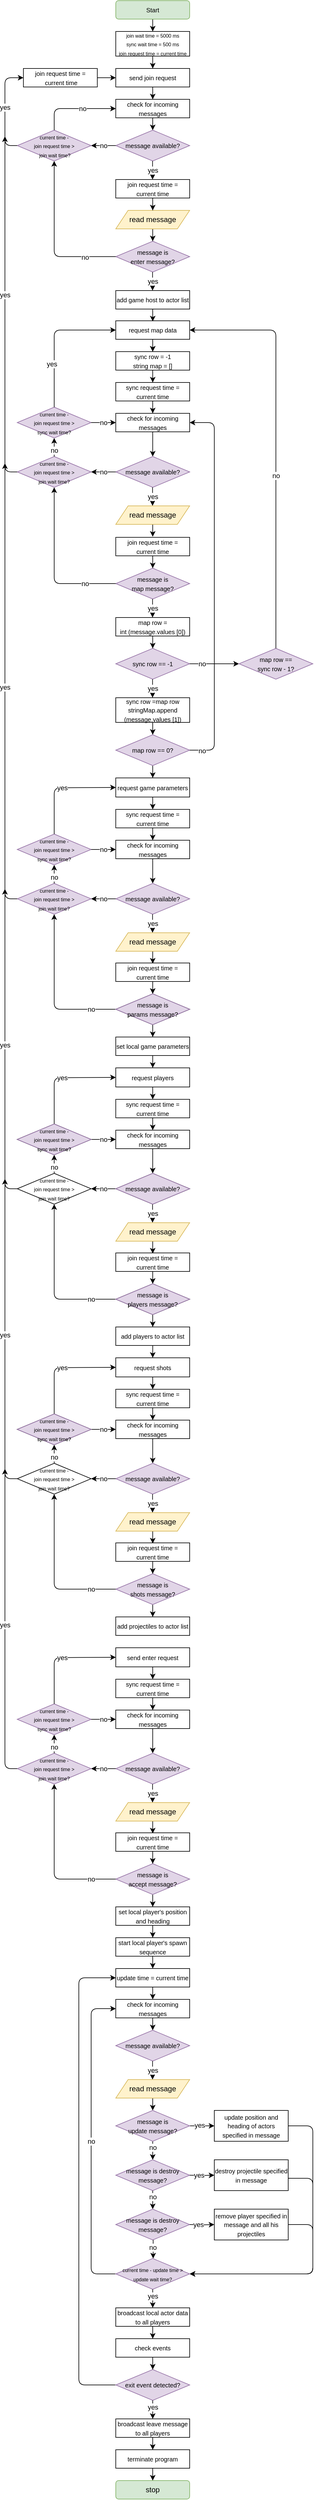 <mxfile version="15.2.7" type="device" pages="3"><diagram id="saKc_YsCS_c58sxTt79Q" name="Seite-1"><mxGraphModel dx="1086" dy="966" grid="1" gridSize="10" guides="1" tooltips="1" connect="1" arrows="1" fold="1" page="1" pageScale="1" pageWidth="827" pageHeight="1169" math="0" shadow="0"><root><mxCell id="0"/><mxCell id="1" parent="0"/><mxCell id="mbmI0Pr45KN91cmS0Kqe-9" style="edgeStyle=orthogonalEdgeStyle;rounded=0;orthogonalLoop=1;jettySize=auto;html=1;" parent="1" source="mbmI0Pr45KN91cmS0Kqe-1" edge="1"><mxGeometry relative="1" as="geometry"><mxPoint x="380" y="50" as="targetPoint"/></mxGeometry></mxCell><mxCell id="mbmI0Pr45KN91cmS0Kqe-1" value="&lt;font style=&quot;font-size: 10px&quot;&gt;Start&lt;/font&gt;" style="rounded=1;whiteSpace=wrap;html=1;fillColor=#d5e8d4;strokeColor=#82b366;" parent="1" vertex="1"><mxGeometry x="320" width="120" height="30" as="geometry"/></mxCell><mxCell id="mbmI0Pr45KN91cmS0Kqe-10" style="edgeStyle=orthogonalEdgeStyle;rounded=0;orthogonalLoop=1;jettySize=auto;html=1;entryX=0.5;entryY=0;entryDx=0;entryDy=0;" parent="1" source="mbmI0Pr45KN91cmS0Kqe-2" target="mbmI0Pr45KN91cmS0Kqe-3" edge="1"><mxGeometry relative="1" as="geometry"/></mxCell><mxCell id="mbmI0Pr45KN91cmS0Kqe-2" value="&lt;font style=&quot;font-size: 10px&quot;&gt;send join request&lt;/font&gt;" style="rounded=0;whiteSpace=wrap;html=1;" parent="1" vertex="1"><mxGeometry x="320" y="110" width="120" height="30" as="geometry"/></mxCell><mxCell id="mbmI0Pr45KN91cmS0Kqe-11" value="" style="edgeStyle=orthogonalEdgeStyle;rounded=0;orthogonalLoop=1;jettySize=auto;html=1;" parent="1" source="mbmI0Pr45KN91cmS0Kqe-3" target="mbmI0Pr45KN91cmS0Kqe-4" edge="1"><mxGeometry relative="1" as="geometry"/></mxCell><mxCell id="mbmI0Pr45KN91cmS0Kqe-3" value="&lt;font style=&quot;font-size: 10px&quot;&gt;check for incoming messages&lt;/font&gt;" style="rounded=0;whiteSpace=wrap;html=1;" parent="1" vertex="1"><mxGeometry x="320" y="160" width="120" height="30" as="geometry"/></mxCell><mxCell id="mbmI0Pr45KN91cmS0Kqe-4" value="&lt;font style=&quot;font-size: 10px&quot;&gt;message available?&lt;/font&gt;" style="rhombus;whiteSpace=wrap;html=1;fillColor=#e1d5e7;strokeColor=#9673a6;" parent="1" vertex="1"><mxGeometry x="320" y="210" width="120" height="50" as="geometry"/></mxCell><mxCell id="mbmI0Pr45KN91cmS0Kqe-7" value="yes" style="endArrow=classic;html=1;" parent="1" edge="1"><mxGeometry relative="1" as="geometry"><mxPoint x="379.71" y="260" as="sourcePoint"/><mxPoint x="379.71" y="290" as="targetPoint"/></mxGeometry></mxCell><mxCell id="mbmI0Pr45KN91cmS0Kqe-12" value="&lt;font style=&quot;font-size: 8px&quot;&gt;current time -&lt;br&gt;join request time &amp;gt;&lt;br&gt;&amp;nbsp;join wait time?&lt;/font&gt;" style="rhombus;whiteSpace=wrap;html=1;fillColor=#e1d5e7;strokeColor=#9673a6;" parent="1" vertex="1"><mxGeometry x="160" y="210" width="120" height="50" as="geometry"/></mxCell><mxCell id="mbmI0Pr45KN91cmS0Kqe-13" value="no" style="endArrow=classic;html=1;exitX=0;exitY=0.5;exitDx=0;exitDy=0;" parent="1" source="mbmI0Pr45KN91cmS0Kqe-4" target="mbmI0Pr45KN91cmS0Kqe-12" edge="1"><mxGeometry relative="1" as="geometry"><mxPoint x="300" y="180" as="sourcePoint"/><mxPoint x="400" y="180" as="targetPoint"/></mxGeometry></mxCell><mxCell id="mbmI0Pr45KN91cmS0Kqe-14" value="no" style="edgeLabel;resizable=0;html=1;align=center;verticalAlign=middle;" parent="mbmI0Pr45KN91cmS0Kqe-13" connectable="0" vertex="1"><mxGeometry relative="1" as="geometry"/></mxCell><mxCell id="mbmI0Pr45KN91cmS0Kqe-15" value="" style="endArrow=classic;html=1;exitX=0.5;exitY=0;exitDx=0;exitDy=0;entryX=0;entryY=0.5;entryDx=0;entryDy=0;" parent="1" source="mbmI0Pr45KN91cmS0Kqe-12" target="mbmI0Pr45KN91cmS0Kqe-3" edge="1"><mxGeometry relative="1" as="geometry"><mxPoint x="350" y="260" as="sourcePoint"/><mxPoint x="450" y="260" as="targetPoint"/><Array as="points"><mxPoint x="220" y="175"/></Array></mxGeometry></mxCell><mxCell id="mbmI0Pr45KN91cmS0Kqe-16" value="no" style="edgeLabel;resizable=0;html=1;align=center;verticalAlign=middle;" parent="mbmI0Pr45KN91cmS0Kqe-15" connectable="0" vertex="1"><mxGeometry relative="1" as="geometry"><mxPoint x="13" as="offset"/></mxGeometry></mxCell><mxCell id="mbmI0Pr45KN91cmS0Kqe-19" value="" style="endArrow=classic;html=1;exitX=0;exitY=0.5;exitDx=0;exitDy=0;" parent="1" source="mbmI0Pr45KN91cmS0Kqe-12" target="mbmI0Pr45KN91cmS0Kqe-21" edge="1"><mxGeometry relative="1" as="geometry"><mxPoint x="350" y="270" as="sourcePoint"/><mxPoint x="190" y="125" as="targetPoint"/><Array as="points"><mxPoint x="140" y="235"/><mxPoint x="140" y="125"/></Array></mxGeometry></mxCell><mxCell id="mbmI0Pr45KN91cmS0Kqe-20" value="yes" style="edgeLabel;resizable=0;html=1;align=center;verticalAlign=middle;" parent="mbmI0Pr45KN91cmS0Kqe-19" connectable="0" vertex="1"><mxGeometry relative="1" as="geometry"><mxPoint y="-2" as="offset"/></mxGeometry></mxCell><mxCell id="mbmI0Pr45KN91cmS0Kqe-22" style="edgeStyle=orthogonalEdgeStyle;rounded=0;orthogonalLoop=1;jettySize=auto;html=1;entryX=0;entryY=0.5;entryDx=0;entryDy=0;" parent="1" source="mbmI0Pr45KN91cmS0Kqe-21" target="mbmI0Pr45KN91cmS0Kqe-2" edge="1"><mxGeometry relative="1" as="geometry"/></mxCell><mxCell id="mbmI0Pr45KN91cmS0Kqe-21" value="&lt;font style=&quot;font-size: 10px&quot;&gt;join request time =&lt;br&gt;&amp;nbsp;current time&lt;/font&gt;" style="rounded=0;whiteSpace=wrap;html=1;" parent="1" vertex="1"><mxGeometry x="170" y="110" width="120" height="30" as="geometry"/></mxCell><mxCell id="mbmI0Pr45KN91cmS0Kqe-23" value="&lt;font style=&quot;font-size: 10px&quot;&gt;message is&lt;br&gt;enter message?&lt;/font&gt;" style="rhombus;whiteSpace=wrap;html=1;fillColor=#e1d5e7;strokeColor=#9673a6;" parent="1" vertex="1"><mxGeometry x="320" y="390" width="120" height="50" as="geometry"/></mxCell><mxCell id="mbmI0Pr45KN91cmS0Kqe-24" value="yes" style="endArrow=classic;html=1;" parent="1" edge="1"><mxGeometry relative="1" as="geometry"><mxPoint x="379.71" y="440" as="sourcePoint"/><mxPoint x="379.71" y="470" as="targetPoint"/></mxGeometry></mxCell><mxCell id="mbmI0Pr45KN91cmS0Kqe-26" value="" style="endArrow=classic;html=1;entryX=0.5;entryY=1;entryDx=0;entryDy=0;exitX=0;exitY=0.5;exitDx=0;exitDy=0;" parent="1" source="mbmI0Pr45KN91cmS0Kqe-23" target="mbmI0Pr45KN91cmS0Kqe-12" edge="1"><mxGeometry relative="1" as="geometry"><mxPoint x="280" y="300" as="sourcePoint"/><mxPoint x="380" y="300" as="targetPoint"/><Array as="points"><mxPoint x="220" y="415"/><mxPoint x="220" y="315"/></Array></mxGeometry></mxCell><mxCell id="mbmI0Pr45KN91cmS0Kqe-27" value="no" style="edgeLabel;resizable=0;html=1;align=center;verticalAlign=middle;" parent="mbmI0Pr45KN91cmS0Kqe-26" connectable="0" vertex="1"><mxGeometry relative="1" as="geometry"><mxPoint x="50" y="28" as="offset"/></mxGeometry></mxCell><mxCell id="mbmI0Pr45KN91cmS0Kqe-53" style="edgeStyle=orthogonalEdgeStyle;rounded=0;orthogonalLoop=1;jettySize=auto;html=1;" parent="1" source="mbmI0Pr45KN91cmS0Kqe-28" edge="1"><mxGeometry relative="1" as="geometry"><mxPoint x="380" y="569" as="targetPoint"/></mxGeometry></mxCell><mxCell id="0ZFZC4dqZlY37TKfePfE-8" value="" style="edgeStyle=orthogonalEdgeStyle;rounded=0;orthogonalLoop=1;jettySize=auto;html=1;" parent="1" source="mbmI0Pr45KN91cmS0Kqe-28" target="mbmI0Pr45KN91cmS0Kqe-60" edge="1"><mxGeometry relative="1" as="geometry"/></mxCell><mxCell id="mbmI0Pr45KN91cmS0Kqe-28" value="&lt;font style=&quot;font-size: 10px&quot;&gt;request map data&lt;/font&gt;" style="rounded=0;whiteSpace=wrap;html=1;" parent="1" vertex="1"><mxGeometry x="320" y="519" width="120" height="30" as="geometry"/></mxCell><mxCell id="mbmI0Pr45KN91cmS0Kqe-30" value="" style="edgeStyle=orthogonalEdgeStyle;rounded=0;orthogonalLoop=1;jettySize=auto;html=1;entryX=0.5;entryY=0;entryDx=0;entryDy=0;" parent="1" source="mbmI0Pr45KN91cmS0Kqe-29" target="mbmI0Pr45KN91cmS0Kqe-2" edge="1"><mxGeometry relative="1" as="geometry"/></mxCell><mxCell id="mbmI0Pr45KN91cmS0Kqe-29" value="&lt;font&gt;&lt;font style=&quot;font-size: 8px&quot;&gt;join wait time = 5000 ms&lt;br&gt;sync wait time = 500 ms&lt;br&gt;join request time = current time&lt;/font&gt;&lt;br&gt;&lt;/font&gt;" style="rounded=0;whiteSpace=wrap;html=1;" parent="1" vertex="1"><mxGeometry x="320" y="50" width="120" height="40" as="geometry"/></mxCell><mxCell id="mbmI0Pr45KN91cmS0Kqe-31" value="" style="edgeStyle=orthogonalEdgeStyle;rounded=0;orthogonalLoop=1;jettySize=auto;html=1;" parent="1" source="mbmI0Pr45KN91cmS0Kqe-32" target="mbmI0Pr45KN91cmS0Kqe-33" edge="1"><mxGeometry relative="1" as="geometry"/></mxCell><mxCell id="mbmI0Pr45KN91cmS0Kqe-32" value="&lt;font style=&quot;font-size: 10px&quot;&gt;check for incoming messages&lt;/font&gt;" style="rounded=0;whiteSpace=wrap;html=1;" parent="1" vertex="1"><mxGeometry x="320" y="669" width="120" height="30" as="geometry"/></mxCell><mxCell id="mbmI0Pr45KN91cmS0Kqe-33" value="&lt;font style=&quot;font-size: 10px&quot;&gt;message available?&lt;/font&gt;" style="rhombus;whiteSpace=wrap;html=1;fillColor=#e1d5e7;strokeColor=#9673a6;" parent="1" vertex="1"><mxGeometry x="320" y="739" width="120" height="50" as="geometry"/></mxCell><mxCell id="mbmI0Pr45KN91cmS0Kqe-34" value="yes" style="endArrow=classic;html=1;" parent="1" edge="1"><mxGeometry relative="1" as="geometry"><mxPoint x="379.71" y="789" as="sourcePoint"/><mxPoint x="379.71" y="819" as="targetPoint"/></mxGeometry></mxCell><mxCell id="mbmI0Pr45KN91cmS0Kqe-35" value="yes" style="edgeLabel;resizable=0;html=1;align=center;verticalAlign=middle;" parent="mbmI0Pr45KN91cmS0Kqe-34" connectable="0" vertex="1"><mxGeometry relative="1" as="geometry"/></mxCell><mxCell id="mbmI0Pr45KN91cmS0Kqe-36" value="&lt;font style=&quot;font-size: 8px&quot;&gt;current time -&lt;br&gt;join request time &amp;gt;&lt;br&gt;join wait time?&lt;/font&gt;" style="rhombus;whiteSpace=wrap;html=1;fillColor=#e1d5e7;strokeColor=#9673a6;" parent="1" vertex="1"><mxGeometry x="160" y="739" width="120" height="50" as="geometry"/></mxCell><mxCell id="mbmI0Pr45KN91cmS0Kqe-37" value="no" style="endArrow=classic;html=1;exitX=0;exitY=0.5;exitDx=0;exitDy=0;" parent="1" source="mbmI0Pr45KN91cmS0Kqe-33" target="mbmI0Pr45KN91cmS0Kqe-36" edge="1"><mxGeometry relative="1" as="geometry"><mxPoint x="300" y="709" as="sourcePoint"/><mxPoint x="400" y="709" as="targetPoint"/></mxGeometry></mxCell><mxCell id="mbmI0Pr45KN91cmS0Kqe-38" value="no" style="edgeLabel;resizable=0;html=1;align=center;verticalAlign=middle;" parent="mbmI0Pr45KN91cmS0Kqe-37" connectable="0" vertex="1"><mxGeometry relative="1" as="geometry"/></mxCell><mxCell id="mbmI0Pr45KN91cmS0Kqe-39" value="" style="endArrow=classic;html=1;exitX=0.5;exitY=0;exitDx=0;exitDy=0;" parent="1" source="mbmI0Pr45KN91cmS0Kqe-36" edge="1"><mxGeometry relative="1" as="geometry"><mxPoint x="350" y="779" as="sourcePoint"/><mxPoint x="220" y="709" as="targetPoint"/></mxGeometry></mxCell><mxCell id="mbmI0Pr45KN91cmS0Kqe-40" value="no" style="edgeLabel;resizable=0;html=1;align=center;verticalAlign=middle;" parent="mbmI0Pr45KN91cmS0Kqe-39" connectable="0" vertex="1"><mxGeometry relative="1" as="geometry"><mxPoint y="5" as="offset"/></mxGeometry></mxCell><mxCell id="mbmI0Pr45KN91cmS0Kqe-42" value="&lt;font style=&quot;font-size: 10px&quot;&gt;message is&lt;br&gt;map message?&lt;/font&gt;" style="rhombus;whiteSpace=wrap;html=1;fillColor=#e1d5e7;strokeColor=#9673a6;" parent="1" vertex="1"><mxGeometry x="320" y="920" width="120" height="50" as="geometry"/></mxCell><mxCell id="mbmI0Pr45KN91cmS0Kqe-43" value="yes" style="endArrow=classic;html=1;" parent="1" edge="1"><mxGeometry relative="1" as="geometry"><mxPoint x="379.71" y="970" as="sourcePoint"/><mxPoint x="379.71" y="1000" as="targetPoint"/></mxGeometry></mxCell><mxCell id="mbmI0Pr45KN91cmS0Kqe-44" value="yes" style="edgeLabel;resizable=0;html=1;align=center;verticalAlign=middle;" parent="mbmI0Pr45KN91cmS0Kqe-43" connectable="0" vertex="1"><mxGeometry relative="1" as="geometry"/></mxCell><mxCell id="mbmI0Pr45KN91cmS0Kqe-45" value="" style="endArrow=classic;html=1;entryX=0.5;entryY=1;entryDx=0;entryDy=0;exitX=0;exitY=0.5;exitDx=0;exitDy=0;" parent="1" source="mbmI0Pr45KN91cmS0Kqe-42" target="mbmI0Pr45KN91cmS0Kqe-36" edge="1"><mxGeometry relative="1" as="geometry"><mxPoint x="280" y="829" as="sourcePoint"/><mxPoint x="380" y="829" as="targetPoint"/><Array as="points"><mxPoint x="220" y="945"/><mxPoint x="220" y="844"/></Array></mxGeometry></mxCell><mxCell id="mbmI0Pr45KN91cmS0Kqe-46" value="no" style="edgeLabel;resizable=0;html=1;align=center;verticalAlign=middle;" parent="mbmI0Pr45KN91cmS0Kqe-45" connectable="0" vertex="1"><mxGeometry relative="1" as="geometry"><mxPoint x="50" y="28" as="offset"/></mxGeometry></mxCell><mxCell id="mbmI0Pr45KN91cmS0Kqe-48" value="" style="endArrow=classic;html=1;exitX=0;exitY=0.5;exitDx=0;exitDy=0;" parent="1" source="mbmI0Pr45KN91cmS0Kqe-36" edge="1"><mxGeometry relative="1" as="geometry"><mxPoint x="430" y="360" as="sourcePoint"/><mxPoint x="140" y="220" as="targetPoint"/><Array as="points"><mxPoint x="140" y="764"/></Array></mxGeometry></mxCell><mxCell id="mbmI0Pr45KN91cmS0Kqe-49" value="yes" style="edgeLabel;resizable=0;html=1;align=center;verticalAlign=middle;" parent="mbmI0Pr45KN91cmS0Kqe-48" connectable="0" vertex="1"><mxGeometry relative="1" as="geometry"><mxPoint y="-25" as="offset"/></mxGeometry></mxCell><mxCell id="mbmI0Pr45KN91cmS0Kqe-50" value="&lt;span style=&quot;font-size: 8px&quot;&gt;current time -&lt;/span&gt;&lt;br style=&quot;font-size: 8px&quot;&gt;&lt;span style=&quot;font-size: 8px&quot;&gt;join request time &amp;gt;&lt;/span&gt;&lt;br style=&quot;font-size: 8px&quot;&gt;&lt;span style=&quot;font-size: 8px ; line-height: 100%&quot;&gt;sync wait time?&lt;/span&gt;" style="rhombus;whiteSpace=wrap;html=1;fillColor=#e1d5e7;strokeColor=#9673a6;" parent="1" vertex="1"><mxGeometry x="160" y="659" width="120" height="50" as="geometry"/></mxCell><mxCell id="mbmI0Pr45KN91cmS0Kqe-54" style="edgeStyle=orthogonalEdgeStyle;rounded=0;orthogonalLoop=1;jettySize=auto;html=1;entryX=0.5;entryY=0;entryDx=0;entryDy=0;" parent="1" source="mbmI0Pr45KN91cmS0Kqe-52" target="mbmI0Pr45KN91cmS0Kqe-32" edge="1"><mxGeometry relative="1" as="geometry"/></mxCell><mxCell id="mbmI0Pr45KN91cmS0Kqe-52" value="&lt;font style=&quot;font-size: 10px&quot;&gt;sync request time =&lt;br&gt;current time&lt;br&gt;&lt;/font&gt;" style="rounded=0;whiteSpace=wrap;html=1;" parent="1" vertex="1"><mxGeometry x="320" y="619" width="120" height="30" as="geometry"/></mxCell><mxCell id="mbmI0Pr45KN91cmS0Kqe-55" value="" style="endArrow=classic;html=1;exitX=1;exitY=0.5;exitDx=0;exitDy=0;entryX=0;entryY=0.5;entryDx=0;entryDy=0;" parent="1" source="mbmI0Pr45KN91cmS0Kqe-50" target="mbmI0Pr45KN91cmS0Kqe-32" edge="1"><mxGeometry relative="1" as="geometry"><mxPoint x="430" y="599" as="sourcePoint"/><mxPoint x="320" y="689" as="targetPoint"/></mxGeometry></mxCell><mxCell id="mbmI0Pr45KN91cmS0Kqe-56" value="no" style="edgeLabel;resizable=0;html=1;align=center;verticalAlign=middle;" parent="mbmI0Pr45KN91cmS0Kqe-55" connectable="0" vertex="1"><mxGeometry relative="1" as="geometry"/></mxCell><mxCell id="mbmI0Pr45KN91cmS0Kqe-57" value="" style="endArrow=classic;html=1;exitX=0.5;exitY=0;exitDx=0;exitDy=0;entryX=0;entryY=0.5;entryDx=0;entryDy=0;" parent="1" source="mbmI0Pr45KN91cmS0Kqe-50" target="mbmI0Pr45KN91cmS0Kqe-28" edge="1"><mxGeometry relative="1" as="geometry"><mxPoint x="390" y="629" as="sourcePoint"/><mxPoint x="490" y="629" as="targetPoint"/><Array as="points"><mxPoint x="220" y="534"/></Array></mxGeometry></mxCell><mxCell id="mbmI0Pr45KN91cmS0Kqe-58" value="yes" style="edgeLabel;resizable=0;html=1;align=center;verticalAlign=middle;" parent="mbmI0Pr45KN91cmS0Kqe-57" connectable="0" vertex="1"><mxGeometry relative="1" as="geometry"><mxPoint x="-4" y="42" as="offset"/></mxGeometry></mxCell><mxCell id="mbmI0Pr45KN91cmS0Kqe-62" value="" style="edgeStyle=orthogonalEdgeStyle;rounded=0;orthogonalLoop=1;jettySize=auto;html=1;" parent="1" source="mbmI0Pr45KN91cmS0Kqe-60" target="mbmI0Pr45KN91cmS0Kqe-52" edge="1"><mxGeometry relative="1" as="geometry"/></mxCell><mxCell id="mbmI0Pr45KN91cmS0Kqe-60" value="&lt;font style=&quot;font-size: 10px&quot;&gt;sync row = -1&lt;br&gt;string map = []&lt;br&gt;&lt;/font&gt;" style="rounded=0;whiteSpace=wrap;html=1;" parent="1" vertex="1"><mxGeometry x="320" y="569" width="120" height="30" as="geometry"/></mxCell><mxCell id="mbmI0Pr45KN91cmS0Kqe-64" value="" style="edgeStyle=orthogonalEdgeStyle;rounded=0;orthogonalLoop=1;jettySize=auto;html=1;" parent="1" source="mbmI0Pr45KN91cmS0Kqe-63" target="mbmI0Pr45KN91cmS0Kqe-23" edge="1"><mxGeometry relative="1" as="geometry"/></mxCell><mxCell id="mbmI0Pr45KN91cmS0Kqe-63" value="read message" style="shape=parallelogram;perimeter=parallelogramPerimeter;whiteSpace=wrap;html=1;fixedSize=1;fillColor=#fff2cc;strokeColor=#d6b656;" parent="1" vertex="1"><mxGeometry x="320" y="340" width="120" height="30" as="geometry"/></mxCell><mxCell id="mbmI0Pr45KN91cmS0Kqe-65" value="" style="edgeStyle=orthogonalEdgeStyle;rounded=0;orthogonalLoop=1;jettySize=auto;html=1;" parent="1" source="mbmI0Pr45KN91cmS0Kqe-66" edge="1"><mxGeometry relative="1" as="geometry"><mxPoint x="380" y="869" as="targetPoint"/></mxGeometry></mxCell><mxCell id="mbmI0Pr45KN91cmS0Kqe-66" value="read message" style="shape=parallelogram;perimeter=parallelogramPerimeter;whiteSpace=wrap;html=1;fixedSize=1;fillColor=#fff2cc;strokeColor=#d6b656;" parent="1" vertex="1"><mxGeometry x="320" y="819" width="120" height="30" as="geometry"/></mxCell><mxCell id="mbmI0Pr45KN91cmS0Kqe-67" value="&lt;font style=&quot;font-size: 10px&quot;&gt;sync row == -1&lt;/font&gt;" style="rhombus;whiteSpace=wrap;html=1;fillColor=#e1d5e7;strokeColor=#9673a6;" parent="1" vertex="1"><mxGeometry x="320" y="1050" width="120" height="50" as="geometry"/></mxCell><mxCell id="mbmI0Pr45KN91cmS0Kqe-68" value="yes" style="endArrow=classic;html=1;" parent="1" edge="1"><mxGeometry relative="1" as="geometry"><mxPoint x="379.71" y="1100" as="sourcePoint"/><mxPoint x="379.71" y="1130" as="targetPoint"/></mxGeometry></mxCell><mxCell id="mbmI0Pr45KN91cmS0Kqe-69" value="yes" style="edgeLabel;resizable=0;html=1;align=center;verticalAlign=middle;" parent="mbmI0Pr45KN91cmS0Kqe-68" connectable="0" vertex="1"><mxGeometry relative="1" as="geometry"/></mxCell><mxCell id="mbmI0Pr45KN91cmS0Kqe-70" value="" style="endArrow=classic;html=1;exitX=1;exitY=0.5;exitDx=0;exitDy=0;entryX=0;entryY=0.5;entryDx=0;entryDy=0;" parent="1" source="mbmI0Pr45KN91cmS0Kqe-67" target="mbmI0Pr45KN91cmS0Kqe-72" edge="1"><mxGeometry relative="1" as="geometry"><mxPoint x="200" y="840" as="sourcePoint"/><mxPoint x="480" y="1075" as="targetPoint"/></mxGeometry></mxCell><mxCell id="mbmI0Pr45KN91cmS0Kqe-71" value="no" style="edgeLabel;resizable=0;html=1;align=center;verticalAlign=middle;" parent="mbmI0Pr45KN91cmS0Kqe-70" connectable="0" vertex="1"><mxGeometry relative="1" as="geometry"><mxPoint x="-20" as="offset"/></mxGeometry></mxCell><mxCell id="mbmI0Pr45KN91cmS0Kqe-72" value="&lt;font style=&quot;font-size: 10px&quot;&gt;map row == &lt;br&gt;sync row - 1?&lt;/font&gt;" style="rhombus;whiteSpace=wrap;html=1;fillColor=#e1d5e7;strokeColor=#9673a6;" parent="1" vertex="1"><mxGeometry x="520" y="1050" width="120" height="50" as="geometry"/></mxCell><mxCell id="mbmI0Pr45KN91cmS0Kqe-74" value="" style="edgeStyle=orthogonalEdgeStyle;rounded=0;orthogonalLoop=1;jettySize=auto;html=1;" parent="1" source="mbmI0Pr45KN91cmS0Kqe-73" target="mbmI0Pr45KN91cmS0Kqe-67" edge="1"><mxGeometry relative="1" as="geometry"/></mxCell><mxCell id="mbmI0Pr45KN91cmS0Kqe-73" value="&lt;font style=&quot;font-size: 10px&quot;&gt;map row = &lt;br&gt;int (message.values [0])&lt;/font&gt;" style="rounded=0;whiteSpace=wrap;html=1;" parent="1" vertex="1"><mxGeometry x="320" y="1000" width="120" height="30" as="geometry"/></mxCell><mxCell id="mbmI0Pr45KN91cmS0Kqe-75" value="" style="endArrow=classic;html=1;exitX=0.5;exitY=0;exitDx=0;exitDy=0;entryX=1;entryY=0.5;entryDx=0;entryDy=0;" parent="1" source="mbmI0Pr45KN91cmS0Kqe-72" target="mbmI0Pr45KN91cmS0Kqe-28" edge="1"><mxGeometry relative="1" as="geometry"><mxPoint x="540" y="1029" as="sourcePoint"/><mxPoint x="640" y="1029" as="targetPoint"/><Array as="points"><mxPoint x="580" y="534"/></Array></mxGeometry></mxCell><mxCell id="mbmI0Pr45KN91cmS0Kqe-76" value="no" style="edgeLabel;resizable=0;html=1;align=center;verticalAlign=middle;" parent="mbmI0Pr45KN91cmS0Kqe-75" connectable="0" vertex="1"><mxGeometry relative="1" as="geometry"><mxPoint y="48" as="offset"/></mxGeometry></mxCell><mxCell id="0ZFZC4dqZlY37TKfePfE-3" value="" style="edgeStyle=orthogonalEdgeStyle;rounded=0;orthogonalLoop=1;jettySize=auto;html=1;" parent="1" source="0ZFZC4dqZlY37TKfePfE-1" target="0ZFZC4dqZlY37TKfePfE-2" edge="1"><mxGeometry relative="1" as="geometry"/></mxCell><mxCell id="0ZFZC4dqZlY37TKfePfE-1" value="&lt;font style=&quot;font-size: 10px&quot;&gt;sync row =map row&lt;br&gt;stringMap.append (message.values [1])&lt;br&gt;&lt;/font&gt;" style="rounded=0;whiteSpace=wrap;html=1;" parent="1" vertex="1"><mxGeometry x="320" y="1130" width="120" height="40" as="geometry"/></mxCell><mxCell id="0ZFZC4dqZlY37TKfePfE-35" value="" style="edgeStyle=orthogonalEdgeStyle;rounded=0;orthogonalLoop=1;jettySize=auto;html=1;" parent="1" source="0ZFZC4dqZlY37TKfePfE-2" target="0ZFZC4dqZlY37TKfePfE-34" edge="1"><mxGeometry relative="1" as="geometry"/></mxCell><mxCell id="0ZFZC4dqZlY37TKfePfE-2" value="&lt;font style=&quot;font-size: 10px&quot;&gt;map row == 0?&lt;/font&gt;" style="rhombus;whiteSpace=wrap;html=1;fillColor=#e1d5e7;strokeColor=#9673a6;" parent="1" vertex="1"><mxGeometry x="320" y="1190" width="120" height="50" as="geometry"/></mxCell><mxCell id="0ZFZC4dqZlY37TKfePfE-4" value="" style="endArrow=classic;html=1;exitX=1;exitY=0.5;exitDx=0;exitDy=0;entryX=1;entryY=0.5;entryDx=0;entryDy=0;" parent="1" source="0ZFZC4dqZlY37TKfePfE-2" target="mbmI0Pr45KN91cmS0Kqe-32" edge="1"><mxGeometry relative="1" as="geometry"><mxPoint x="460" y="1183.66" as="sourcePoint"/><mxPoint x="480" y="1029" as="targetPoint"/><Array as="points"><mxPoint x="480" y="1215"/><mxPoint x="480" y="684"/></Array></mxGeometry></mxCell><mxCell id="0ZFZC4dqZlY37TKfePfE-5" value="no" style="edgeLabel;resizable=0;html=1;align=center;verticalAlign=middle;" parent="0ZFZC4dqZlY37TKfePfE-4" connectable="0" vertex="1"><mxGeometry relative="1" as="geometry"><mxPoint x="-20" y="266" as="offset"/></mxGeometry></mxCell><mxCell id="0ZFZC4dqZlY37TKfePfE-10" value="" style="edgeStyle=orthogonalEdgeStyle;rounded=0;orthogonalLoop=1;jettySize=auto;html=1;" parent="1" source="0ZFZC4dqZlY37TKfePfE-9" edge="1"><mxGeometry relative="1" as="geometry"><mxPoint x="380" y="520" as="targetPoint"/></mxGeometry></mxCell><mxCell id="0ZFZC4dqZlY37TKfePfE-9" value="&lt;font style=&quot;font-size: 10px&quot;&gt;add game host to actor list&lt;br&gt;&lt;/font&gt;" style="rounded=0;whiteSpace=wrap;html=1;" parent="1" vertex="1"><mxGeometry x="320" y="470" width="120" height="30" as="geometry"/></mxCell><mxCell id="0ZFZC4dqZlY37TKfePfE-33" value="" style="edgeStyle=orthogonalEdgeStyle;rounded=0;orthogonalLoop=1;jettySize=auto;html=1;" parent="1" source="0ZFZC4dqZlY37TKfePfE-14" target="0ZFZC4dqZlY37TKfePfE-15" edge="1"><mxGeometry relative="1" as="geometry"/></mxCell><mxCell id="0ZFZC4dqZlY37TKfePfE-14" value="&lt;font style=&quot;font-size: 10px&quot;&gt;check for incoming messages&lt;/font&gt;" style="rounded=0;whiteSpace=wrap;html=1;" parent="1" vertex="1"><mxGeometry x="320" y="1361" width="120" height="30" as="geometry"/></mxCell><mxCell id="0ZFZC4dqZlY37TKfePfE-15" value="&lt;font style=&quot;font-size: 10px&quot;&gt;message available?&lt;/font&gt;" style="rhombus;whiteSpace=wrap;html=1;fillColor=#e1d5e7;strokeColor=#9673a6;" parent="1" vertex="1"><mxGeometry x="320" y="1431" width="120" height="50" as="geometry"/></mxCell><mxCell id="0ZFZC4dqZlY37TKfePfE-16" value="yes" style="endArrow=classic;html=1;" parent="1" edge="1"><mxGeometry relative="1" as="geometry"><mxPoint x="379.71" y="1481" as="sourcePoint"/><mxPoint x="379.71" y="1511" as="targetPoint"/></mxGeometry></mxCell><mxCell id="0ZFZC4dqZlY37TKfePfE-17" value="yes" style="edgeLabel;resizable=0;html=1;align=center;verticalAlign=middle;" parent="0ZFZC4dqZlY37TKfePfE-16" connectable="0" vertex="1"><mxGeometry relative="1" as="geometry"/></mxCell><mxCell id="0ZFZC4dqZlY37TKfePfE-18" value="&lt;font style=&quot;font-size: 8px&quot;&gt;current time -&lt;br&gt;join request time &amp;gt;&lt;br&gt;join wait time?&lt;/font&gt;" style="rhombus;whiteSpace=wrap;html=1;fillColor=#e1d5e7;strokeColor=#9673a6;" parent="1" vertex="1"><mxGeometry x="160" y="1431" width="120" height="50" as="geometry"/></mxCell><mxCell id="0ZFZC4dqZlY37TKfePfE-19" value="no" style="endArrow=classic;html=1;exitX=0;exitY=0.5;exitDx=0;exitDy=0;" parent="1" source="0ZFZC4dqZlY37TKfePfE-15" target="0ZFZC4dqZlY37TKfePfE-18" edge="1"><mxGeometry relative="1" as="geometry"><mxPoint x="300" y="1401" as="sourcePoint"/><mxPoint x="400" y="1401" as="targetPoint"/></mxGeometry></mxCell><mxCell id="0ZFZC4dqZlY37TKfePfE-20" value="no" style="edgeLabel;resizable=0;html=1;align=center;verticalAlign=middle;" parent="0ZFZC4dqZlY37TKfePfE-19" connectable="0" vertex="1"><mxGeometry relative="1" as="geometry"/></mxCell><mxCell id="0ZFZC4dqZlY37TKfePfE-21" value="" style="endArrow=classic;html=1;exitX=0.5;exitY=0;exitDx=0;exitDy=0;" parent="1" source="0ZFZC4dqZlY37TKfePfE-18" edge="1"><mxGeometry relative="1" as="geometry"><mxPoint x="350" y="1471" as="sourcePoint"/><mxPoint x="220" y="1401" as="targetPoint"/></mxGeometry></mxCell><mxCell id="0ZFZC4dqZlY37TKfePfE-22" value="no" style="edgeLabel;resizable=0;html=1;align=center;verticalAlign=middle;" parent="0ZFZC4dqZlY37TKfePfE-21" connectable="0" vertex="1"><mxGeometry relative="1" as="geometry"><mxPoint y="5" as="offset"/></mxGeometry></mxCell><mxCell id="0ZFZC4dqZlY37TKfePfE-53" value="" style="edgeStyle=orthogonalEdgeStyle;rounded=0;orthogonalLoop=1;jettySize=auto;html=1;" parent="1" source="0ZFZC4dqZlY37TKfePfE-23" target="0ZFZC4dqZlY37TKfePfE-52" edge="1"><mxGeometry relative="1" as="geometry"/></mxCell><mxCell id="0ZFZC4dqZlY37TKfePfE-23" value="&lt;font style=&quot;font-size: 10px&quot;&gt;message is&lt;br&gt;params message?&lt;/font&gt;" style="rhombus;whiteSpace=wrap;html=1;" parent="1" vertex="1"><mxGeometry x="320" y="1610" width="120" height="50" as="geometry"/></mxCell><mxCell id="0ZFZC4dqZlY37TKfePfE-24" value="" style="endArrow=classic;html=1;entryX=0.5;entryY=1;entryDx=0;entryDy=0;exitX=0;exitY=0.5;exitDx=0;exitDy=0;" parent="1" source="0ZFZC4dqZlY37TKfePfE-23" target="0ZFZC4dqZlY37TKfePfE-18" edge="1"><mxGeometry relative="1" as="geometry"><mxPoint x="280" y="1521" as="sourcePoint"/><mxPoint x="380" y="1521" as="targetPoint"/><Array as="points"><mxPoint x="220" y="1635"/><mxPoint x="220" y="1536"/></Array></mxGeometry></mxCell><mxCell id="0ZFZC4dqZlY37TKfePfE-25" value="no" style="edgeLabel;resizable=0;html=1;align=center;verticalAlign=middle;" parent="0ZFZC4dqZlY37TKfePfE-24" connectable="0" vertex="1"><mxGeometry relative="1" as="geometry"><mxPoint x="60" y="27" as="offset"/></mxGeometry></mxCell><mxCell id="0ZFZC4dqZlY37TKfePfE-26" value="&lt;span style=&quot;font-size: 8px&quot;&gt;current time -&lt;/span&gt;&lt;br style=&quot;font-size: 8px&quot;&gt;&lt;span style=&quot;font-size: 8px&quot;&gt;join request time &amp;gt;&lt;/span&gt;&lt;br style=&quot;font-size: 8px&quot;&gt;&lt;span style=&quot;font-size: 8px ; line-height: 100%&quot;&gt;sync wait time?&lt;/span&gt;" style="rhombus;whiteSpace=wrap;html=1;fillColor=#e1d5e7;strokeColor=#9673a6;" parent="1" vertex="1"><mxGeometry x="160" y="1351" width="120" height="50" as="geometry"/></mxCell><mxCell id="0ZFZC4dqZlY37TKfePfE-27" value="" style="endArrow=classic;html=1;exitX=1;exitY=0.5;exitDx=0;exitDy=0;entryX=0;entryY=0.5;entryDx=0;entryDy=0;" parent="1" source="0ZFZC4dqZlY37TKfePfE-26" target="0ZFZC4dqZlY37TKfePfE-14" edge="1"><mxGeometry relative="1" as="geometry"><mxPoint x="430" y="1291" as="sourcePoint"/><mxPoint x="320" y="1381" as="targetPoint"/></mxGeometry></mxCell><mxCell id="0ZFZC4dqZlY37TKfePfE-28" value="no" style="edgeLabel;resizable=0;html=1;align=center;verticalAlign=middle;" parent="0ZFZC4dqZlY37TKfePfE-27" connectable="0" vertex="1"><mxGeometry relative="1" as="geometry"/></mxCell><mxCell id="0ZFZC4dqZlY37TKfePfE-29" value="" style="edgeStyle=orthogonalEdgeStyle;rounded=0;orthogonalLoop=1;jettySize=auto;html=1;" parent="1" source="0ZFZC4dqZlY37TKfePfE-30" edge="1"><mxGeometry relative="1" as="geometry"><mxPoint x="380.0" y="1561" as="targetPoint"/></mxGeometry></mxCell><mxCell id="0ZFZC4dqZlY37TKfePfE-30" value="read message" style="shape=parallelogram;perimeter=parallelogramPerimeter;whiteSpace=wrap;html=1;fixedSize=1;fillColor=#fff2cc;strokeColor=#d6b656;" parent="1" vertex="1"><mxGeometry x="320" y="1511" width="120" height="30" as="geometry"/></mxCell><mxCell id="0ZFZC4dqZlY37TKfePfE-36" value="" style="edgeStyle=orthogonalEdgeStyle;rounded=0;orthogonalLoop=1;jettySize=auto;html=1;" parent="1" source="0ZFZC4dqZlY37TKfePfE-34" edge="1"><mxGeometry relative="1" as="geometry"><mxPoint x="380" y="1311" as="targetPoint"/></mxGeometry></mxCell><mxCell id="0ZFZC4dqZlY37TKfePfE-34" value="&lt;font style=&quot;font-size: 10px&quot;&gt;request game parameters&lt;/font&gt;" style="whiteSpace=wrap;html=1;" parent="1" vertex="1"><mxGeometry x="320" y="1260" width="120" height="31" as="geometry"/></mxCell><mxCell id="0ZFZC4dqZlY37TKfePfE-37" value="" style="endArrow=classic;html=1;exitX=0.5;exitY=0;exitDx=0;exitDy=0;entryX=0;entryY=0.5;entryDx=0;entryDy=0;" parent="1" source="0ZFZC4dqZlY37TKfePfE-26" target="0ZFZC4dqZlY37TKfePfE-34" edge="1"><mxGeometry relative="1" as="geometry"><mxPoint x="160" y="1231" as="sourcePoint"/><mxPoint x="260" y="1231" as="targetPoint"/><Array as="points"><mxPoint x="220" y="1276"/></Array></mxGeometry></mxCell><mxCell id="0ZFZC4dqZlY37TKfePfE-38" value="yes" style="edgeLabel;resizable=0;html=1;align=center;verticalAlign=middle;" parent="0ZFZC4dqZlY37TKfePfE-37" connectable="0" vertex="1"><mxGeometry relative="1" as="geometry"/></mxCell><mxCell id="0ZFZC4dqZlY37TKfePfE-39" value="" style="endArrow=classic;html=1;exitX=0;exitY=0.5;exitDx=0;exitDy=0;" parent="1" edge="1"><mxGeometry relative="1" as="geometry"><mxPoint x="160" y="1456" as="sourcePoint"/><mxPoint x="140" y="750" as="targetPoint"/><Array as="points"><mxPoint x="140" y="1456"/></Array></mxGeometry></mxCell><mxCell id="0ZFZC4dqZlY37TKfePfE-40" value="yes" style="edgeLabel;resizable=0;html=1;align=center;verticalAlign=middle;" parent="0ZFZC4dqZlY37TKfePfE-39" connectable="0" vertex="1"><mxGeometry relative="1" as="geometry"/></mxCell><mxCell id="0ZFZC4dqZlY37TKfePfE-42" value="" style="edgeStyle=orthogonalEdgeStyle;rounded=0;orthogonalLoop=1;jettySize=auto;html=1;" parent="1" source="0ZFZC4dqZlY37TKfePfE-41" edge="1"><mxGeometry relative="1" as="geometry"><mxPoint x="380" y="1361" as="targetPoint"/></mxGeometry></mxCell><mxCell id="0ZFZC4dqZlY37TKfePfE-41" value="&lt;font style=&quot;font-size: 10px&quot;&gt;sync request time =&lt;br&gt;current time&lt;br&gt;&lt;/font&gt;" style="rounded=0;whiteSpace=wrap;html=1;" parent="1" vertex="1"><mxGeometry x="320" y="1311" width="120" height="30" as="geometry"/></mxCell><mxCell id="0ZFZC4dqZlY37TKfePfE-45" value="" style="edgeStyle=orthogonalEdgeStyle;rounded=0;orthogonalLoop=1;jettySize=auto;html=1;" parent="1" source="0ZFZC4dqZlY37TKfePfE-43" target="mbmI0Pr45KN91cmS0Kqe-63" edge="1"><mxGeometry relative="1" as="geometry"/></mxCell><mxCell id="0ZFZC4dqZlY37TKfePfE-43" value="&lt;font style=&quot;font-size: 10px&quot;&gt;join request time =&lt;br&gt;current time&lt;br&gt;&lt;/font&gt;" style="rounded=0;whiteSpace=wrap;html=1;" parent="1" vertex="1"><mxGeometry x="320" y="290" width="120" height="30" as="geometry"/></mxCell><mxCell id="0ZFZC4dqZlY37TKfePfE-47" value="" style="edgeStyle=orthogonalEdgeStyle;rounded=0;orthogonalLoop=1;jettySize=auto;html=1;entryX=0.5;entryY=0;entryDx=0;entryDy=0;" parent="1" source="0ZFZC4dqZlY37TKfePfE-46" target="mbmI0Pr45KN91cmS0Kqe-42" edge="1"><mxGeometry relative="1" as="geometry"/></mxCell><mxCell id="0ZFZC4dqZlY37TKfePfE-46" value="&lt;font style=&quot;font-size: 10px&quot;&gt;join request time =&lt;br&gt;current time&lt;br&gt;&lt;/font&gt;" style="rounded=0;whiteSpace=wrap;html=1;" parent="1" vertex="1"><mxGeometry x="320" y="870" width="120" height="30" as="geometry"/></mxCell><mxCell id="0ZFZC4dqZlY37TKfePfE-49" value="" style="edgeStyle=orthogonalEdgeStyle;rounded=0;orthogonalLoop=1;jettySize=auto;html=1;" parent="1" source="0ZFZC4dqZlY37TKfePfE-48" target="0ZFZC4dqZlY37TKfePfE-23" edge="1"><mxGeometry relative="1" as="geometry"/></mxCell><mxCell id="0ZFZC4dqZlY37TKfePfE-48" value="&lt;font style=&quot;font-size: 10px&quot;&gt;join request time =&lt;br&gt;current time&lt;br&gt;&lt;/font&gt;" style="rounded=0;whiteSpace=wrap;html=1;" parent="1" vertex="1"><mxGeometry x="320" y="1560" width="120" height="30" as="geometry"/></mxCell><mxCell id="BqYeJe2TbCZH7WvxfOFt-1" value="" style="edgeStyle=orthogonalEdgeStyle;rounded=0;orthogonalLoop=1;jettySize=auto;html=1;entryX=0.5;entryY=0;entryDx=0;entryDy=0;" parent="1" source="0ZFZC4dqZlY37TKfePfE-52" target="0ZFZC4dqZlY37TKfePfE-74" edge="1"><mxGeometry relative="1" as="geometry"/></mxCell><mxCell id="0ZFZC4dqZlY37TKfePfE-52" value="&lt;font style=&quot;font-size: 10px&quot;&gt;set local game parameters&lt;/font&gt;" style="rounded=0;whiteSpace=wrap;html=1;" parent="1" vertex="1"><mxGeometry x="320" y="1680" width="120" height="30" as="geometry"/></mxCell><mxCell id="0ZFZC4dqZlY37TKfePfE-54" value="" style="edgeStyle=orthogonalEdgeStyle;rounded=0;orthogonalLoop=1;jettySize=auto;html=1;" parent="1" source="0ZFZC4dqZlY37TKfePfE-55" target="0ZFZC4dqZlY37TKfePfE-56" edge="1"><mxGeometry relative="1" as="geometry"/></mxCell><mxCell id="0ZFZC4dqZlY37TKfePfE-55" value="&lt;font style=&quot;font-size: 10px&quot;&gt;check for incoming messages&lt;/font&gt;" style="rounded=0;whiteSpace=wrap;html=1;" parent="1" vertex="1"><mxGeometry x="320" y="1831" width="120" height="30" as="geometry"/></mxCell><mxCell id="0ZFZC4dqZlY37TKfePfE-56" value="&lt;font style=&quot;font-size: 10px&quot;&gt;message available?&lt;/font&gt;" style="rhombus;whiteSpace=wrap;html=1;" parent="1" vertex="1"><mxGeometry x="320" y="1901" width="120" height="50" as="geometry"/></mxCell><mxCell id="0ZFZC4dqZlY37TKfePfE-57" value="yes" style="endArrow=classic;html=1;" parent="1" edge="1"><mxGeometry relative="1" as="geometry"><mxPoint x="379.71" y="1951" as="sourcePoint"/><mxPoint x="379.71" y="1981" as="targetPoint"/></mxGeometry></mxCell><mxCell id="0ZFZC4dqZlY37TKfePfE-58" value="yes" style="edgeLabel;resizable=0;html=1;align=center;verticalAlign=middle;" parent="0ZFZC4dqZlY37TKfePfE-57" connectable="0" vertex="1"><mxGeometry relative="1" as="geometry"/></mxCell><mxCell id="0ZFZC4dqZlY37TKfePfE-59" value="&lt;font style=&quot;font-size: 8px&quot;&gt;current time -&lt;br&gt;join request time &amp;gt;&lt;br&gt;join wait time?&lt;/font&gt;" style="rhombus;whiteSpace=wrap;html=1;" parent="1" vertex="1"><mxGeometry x="160" y="1901" width="120" height="50" as="geometry"/></mxCell><mxCell id="0ZFZC4dqZlY37TKfePfE-60" value="no" style="endArrow=classic;html=1;exitX=0;exitY=0.5;exitDx=0;exitDy=0;" parent="1" source="0ZFZC4dqZlY37TKfePfE-56" target="0ZFZC4dqZlY37TKfePfE-59" edge="1"><mxGeometry relative="1" as="geometry"><mxPoint x="300" y="1871" as="sourcePoint"/><mxPoint x="400" y="1871" as="targetPoint"/></mxGeometry></mxCell><mxCell id="0ZFZC4dqZlY37TKfePfE-61" value="no" style="edgeLabel;resizable=0;html=1;align=center;verticalAlign=middle;" parent="0ZFZC4dqZlY37TKfePfE-60" connectable="0" vertex="1"><mxGeometry relative="1" as="geometry"/></mxCell><mxCell id="0ZFZC4dqZlY37TKfePfE-62" value="" style="endArrow=classic;html=1;exitX=0.5;exitY=0;exitDx=0;exitDy=0;" parent="1" source="0ZFZC4dqZlY37TKfePfE-59" edge="1"><mxGeometry relative="1" as="geometry"><mxPoint x="350" y="1941" as="sourcePoint"/><mxPoint x="220" y="1871" as="targetPoint"/></mxGeometry></mxCell><mxCell id="0ZFZC4dqZlY37TKfePfE-63" value="no" style="edgeLabel;resizable=0;html=1;align=center;verticalAlign=middle;" parent="0ZFZC4dqZlY37TKfePfE-62" connectable="0" vertex="1"><mxGeometry relative="1" as="geometry"><mxPoint y="5" as="offset"/></mxGeometry></mxCell><mxCell id="0ZFZC4dqZlY37TKfePfE-64" value="" style="edgeStyle=orthogonalEdgeStyle;rounded=0;orthogonalLoop=1;jettySize=auto;html=1;" parent="1" source="0ZFZC4dqZlY37TKfePfE-65" target="0ZFZC4dqZlY37TKfePfE-81" edge="1"><mxGeometry relative="1" as="geometry"/></mxCell><mxCell id="0ZFZC4dqZlY37TKfePfE-65" value="&lt;font style=&quot;font-size: 10px&quot;&gt;message is&lt;br&gt;players message?&lt;/font&gt;" style="rhombus;whiteSpace=wrap;html=1;" parent="1" vertex="1"><mxGeometry x="320" y="2080" width="120" height="50" as="geometry"/></mxCell><mxCell id="0ZFZC4dqZlY37TKfePfE-66" value="" style="endArrow=classic;html=1;entryX=0.5;entryY=1;entryDx=0;entryDy=0;exitX=0;exitY=0.5;exitDx=0;exitDy=0;" parent="1" source="0ZFZC4dqZlY37TKfePfE-65" target="0ZFZC4dqZlY37TKfePfE-59" edge="1"><mxGeometry relative="1" as="geometry"><mxPoint x="280" y="1991" as="sourcePoint"/><mxPoint x="380" y="1991" as="targetPoint"/><Array as="points"><mxPoint x="220" y="2105"/><mxPoint x="220" y="2006"/></Array></mxGeometry></mxCell><mxCell id="0ZFZC4dqZlY37TKfePfE-67" value="no" style="edgeLabel;resizable=0;html=1;align=center;verticalAlign=middle;" parent="0ZFZC4dqZlY37TKfePfE-66" connectable="0" vertex="1"><mxGeometry relative="1" as="geometry"><mxPoint x="60" y="27" as="offset"/></mxGeometry></mxCell><mxCell id="0ZFZC4dqZlY37TKfePfE-68" value="&lt;span style=&quot;font-size: 8px&quot;&gt;current time -&lt;/span&gt;&lt;br style=&quot;font-size: 8px&quot;&gt;&lt;span style=&quot;font-size: 8px&quot;&gt;join request time &amp;gt;&lt;/span&gt;&lt;br style=&quot;font-size: 8px&quot;&gt;&lt;span style=&quot;font-size: 8px ; line-height: 100%&quot;&gt;sync wait time?&lt;/span&gt;" style="rhombus;whiteSpace=wrap;html=1;" parent="1" vertex="1"><mxGeometry x="160" y="1821" width="120" height="50" as="geometry"/></mxCell><mxCell id="0ZFZC4dqZlY37TKfePfE-69" value="" style="endArrow=classic;html=1;exitX=1;exitY=0.5;exitDx=0;exitDy=0;entryX=0;entryY=0.5;entryDx=0;entryDy=0;" parent="1" source="0ZFZC4dqZlY37TKfePfE-68" target="0ZFZC4dqZlY37TKfePfE-55" edge="1"><mxGeometry relative="1" as="geometry"><mxPoint x="430" y="1761" as="sourcePoint"/><mxPoint x="320" y="1851" as="targetPoint"/></mxGeometry></mxCell><mxCell id="0ZFZC4dqZlY37TKfePfE-70" value="no" style="edgeLabel;resizable=0;html=1;align=center;verticalAlign=middle;" parent="0ZFZC4dqZlY37TKfePfE-69" connectable="0" vertex="1"><mxGeometry relative="1" as="geometry"/></mxCell><mxCell id="0ZFZC4dqZlY37TKfePfE-71" value="" style="edgeStyle=orthogonalEdgeStyle;rounded=0;orthogonalLoop=1;jettySize=auto;html=1;" parent="1" source="0ZFZC4dqZlY37TKfePfE-72" edge="1"><mxGeometry relative="1" as="geometry"><mxPoint x="380.0" y="2031" as="targetPoint"/></mxGeometry></mxCell><mxCell id="0ZFZC4dqZlY37TKfePfE-72" value="read message" style="shape=parallelogram;perimeter=parallelogramPerimeter;whiteSpace=wrap;html=1;fixedSize=1;fillColor=#fff2cc;strokeColor=#d6b656;" parent="1" vertex="1"><mxGeometry x="320" y="1981" width="120" height="30" as="geometry"/></mxCell><mxCell id="0ZFZC4dqZlY37TKfePfE-73" value="" style="edgeStyle=orthogonalEdgeStyle;rounded=0;orthogonalLoop=1;jettySize=auto;html=1;" parent="1" source="0ZFZC4dqZlY37TKfePfE-74" edge="1"><mxGeometry relative="1" as="geometry"><mxPoint x="380.0" y="1781" as="targetPoint"/></mxGeometry></mxCell><mxCell id="0ZFZC4dqZlY37TKfePfE-74" value="&lt;font style=&quot;font-size: 10px&quot;&gt;request players&lt;/font&gt;" style="whiteSpace=wrap;html=1;" parent="1" vertex="1"><mxGeometry x="320" y="1730" width="120" height="31" as="geometry"/></mxCell><mxCell id="0ZFZC4dqZlY37TKfePfE-75" value="" style="endArrow=classic;html=1;exitX=0.5;exitY=0;exitDx=0;exitDy=0;entryX=0;entryY=0.5;entryDx=0;entryDy=0;" parent="1" source="0ZFZC4dqZlY37TKfePfE-68" target="0ZFZC4dqZlY37TKfePfE-74" edge="1"><mxGeometry relative="1" as="geometry"><mxPoint x="160" y="1701" as="sourcePoint"/><mxPoint x="260" y="1701" as="targetPoint"/><Array as="points"><mxPoint x="220" y="1746"/></Array></mxGeometry></mxCell><mxCell id="0ZFZC4dqZlY37TKfePfE-76" value="yes" style="edgeLabel;resizable=0;html=1;align=center;verticalAlign=middle;" parent="0ZFZC4dqZlY37TKfePfE-75" connectable="0" vertex="1"><mxGeometry relative="1" as="geometry"/></mxCell><mxCell id="0ZFZC4dqZlY37TKfePfE-77" value="" style="edgeStyle=orthogonalEdgeStyle;rounded=0;orthogonalLoop=1;jettySize=auto;html=1;" parent="1" source="0ZFZC4dqZlY37TKfePfE-78" edge="1"><mxGeometry relative="1" as="geometry"><mxPoint x="380.0" y="1831" as="targetPoint"/></mxGeometry></mxCell><mxCell id="0ZFZC4dqZlY37TKfePfE-78" value="&lt;font style=&quot;font-size: 10px&quot;&gt;sync request time =&lt;br&gt;current time&lt;br&gt;&lt;/font&gt;" style="rounded=0;whiteSpace=wrap;html=1;" parent="1" vertex="1"><mxGeometry x="320" y="1781" width="120" height="30" as="geometry"/></mxCell><mxCell id="0ZFZC4dqZlY37TKfePfE-79" value="" style="edgeStyle=orthogonalEdgeStyle;rounded=0;orthogonalLoop=1;jettySize=auto;html=1;" parent="1" source="0ZFZC4dqZlY37TKfePfE-80" target="0ZFZC4dqZlY37TKfePfE-65" edge="1"><mxGeometry relative="1" as="geometry"/></mxCell><mxCell id="0ZFZC4dqZlY37TKfePfE-80" value="&lt;font style=&quot;font-size: 10px&quot;&gt;join request time =&lt;br&gt;current time&lt;br&gt;&lt;/font&gt;" style="rounded=0;whiteSpace=wrap;html=1;" parent="1" vertex="1"><mxGeometry x="320" y="2030" width="120" height="30" as="geometry"/></mxCell><mxCell id="0ZFZC4dqZlY37TKfePfE-81" value="&lt;font style=&quot;font-size: 10px&quot;&gt;add players to actor list&lt;/font&gt;" style="rounded=0;whiteSpace=wrap;html=1;" parent="1" vertex="1"><mxGeometry x="320" y="2150" width="120" height="30" as="geometry"/></mxCell><mxCell id="0ZFZC4dqZlY37TKfePfE-82" value="" style="endArrow=classic;html=1;exitX=0;exitY=0.5;exitDx=0;exitDy=0;" parent="1" edge="1"><mxGeometry relative="1" as="geometry"><mxPoint x="160" y="1926" as="sourcePoint"/><mxPoint x="140" y="1440" as="targetPoint"/><Array as="points"><mxPoint x="140" y="1926"/></Array></mxGeometry></mxCell><mxCell id="0ZFZC4dqZlY37TKfePfE-83" value="yes" style="edgeLabel;resizable=0;html=1;align=center;verticalAlign=middle;" parent="0ZFZC4dqZlY37TKfePfE-82" connectable="0" vertex="1"><mxGeometry relative="1" as="geometry"/></mxCell><mxCell id="BqYeJe2TbCZH7WvxfOFt-2" value="" style="edgeStyle=orthogonalEdgeStyle;rounded=0;orthogonalLoop=1;jettySize=auto;html=1;entryX=0.5;entryY=0;entryDx=0;entryDy=0;" parent="1" target="BqYeJe2TbCZH7WvxfOFt-23" edge="1"><mxGeometry relative="1" as="geometry"><mxPoint x="380.029" y="2180" as="sourcePoint"/></mxGeometry></mxCell><mxCell id="BqYeJe2TbCZH7WvxfOFt-3" value="" style="edgeStyle=orthogonalEdgeStyle;rounded=0;orthogonalLoop=1;jettySize=auto;html=1;" parent="1" source="BqYeJe2TbCZH7WvxfOFt-4" target="BqYeJe2TbCZH7WvxfOFt-5" edge="1"><mxGeometry relative="1" as="geometry"/></mxCell><mxCell id="BqYeJe2TbCZH7WvxfOFt-4" value="&lt;font style=&quot;font-size: 10px&quot;&gt;check for incoming messages&lt;/font&gt;" style="rounded=0;whiteSpace=wrap;html=1;" parent="1" vertex="1"><mxGeometry x="320" y="2301" width="120" height="30" as="geometry"/></mxCell><mxCell id="BqYeJe2TbCZH7WvxfOFt-5" value="&lt;font style=&quot;font-size: 10px&quot;&gt;message available?&lt;/font&gt;" style="rhombus;whiteSpace=wrap;html=1;fillColor=#e1d5e7;strokeColor=#9673a6;" parent="1" vertex="1"><mxGeometry x="320" y="2371" width="120" height="50" as="geometry"/></mxCell><mxCell id="BqYeJe2TbCZH7WvxfOFt-6" value="yes" style="endArrow=classic;html=1;" parent="1" edge="1"><mxGeometry relative="1" as="geometry"><mxPoint x="379.71" y="2421" as="sourcePoint"/><mxPoint x="379.71" y="2451" as="targetPoint"/></mxGeometry></mxCell><mxCell id="BqYeJe2TbCZH7WvxfOFt-7" value="yes" style="edgeLabel;resizable=0;html=1;align=center;verticalAlign=middle;" parent="BqYeJe2TbCZH7WvxfOFt-6" connectable="0" vertex="1"><mxGeometry relative="1" as="geometry"/></mxCell><mxCell id="BqYeJe2TbCZH7WvxfOFt-8" value="&lt;font style=&quot;font-size: 8px&quot;&gt;current time -&lt;br&gt;join request time &amp;gt;&lt;br&gt;join wait time?&lt;/font&gt;" style="rhombus;whiteSpace=wrap;html=1;" parent="1" vertex="1"><mxGeometry x="160" y="2371" width="120" height="50" as="geometry"/></mxCell><mxCell id="BqYeJe2TbCZH7WvxfOFt-9" value="no" style="endArrow=classic;html=1;exitX=0;exitY=0.5;exitDx=0;exitDy=0;" parent="1" source="BqYeJe2TbCZH7WvxfOFt-5" target="BqYeJe2TbCZH7WvxfOFt-8" edge="1"><mxGeometry relative="1" as="geometry"><mxPoint x="300" y="2341" as="sourcePoint"/><mxPoint x="400" y="2341" as="targetPoint"/></mxGeometry></mxCell><mxCell id="BqYeJe2TbCZH7WvxfOFt-10" value="no" style="edgeLabel;resizable=0;html=1;align=center;verticalAlign=middle;" parent="BqYeJe2TbCZH7WvxfOFt-9" connectable="0" vertex="1"><mxGeometry relative="1" as="geometry"/></mxCell><mxCell id="BqYeJe2TbCZH7WvxfOFt-11" value="" style="endArrow=classic;html=1;exitX=0.5;exitY=0;exitDx=0;exitDy=0;" parent="1" source="BqYeJe2TbCZH7WvxfOFt-8" edge="1"><mxGeometry relative="1" as="geometry"><mxPoint x="350" y="2411" as="sourcePoint"/><mxPoint x="220" y="2341" as="targetPoint"/></mxGeometry></mxCell><mxCell id="BqYeJe2TbCZH7WvxfOFt-12" value="no" style="edgeLabel;resizable=0;html=1;align=center;verticalAlign=middle;" parent="BqYeJe2TbCZH7WvxfOFt-11" connectable="0" vertex="1"><mxGeometry relative="1" as="geometry"><mxPoint y="5" as="offset"/></mxGeometry></mxCell><mxCell id="BqYeJe2TbCZH7WvxfOFt-13" value="" style="edgeStyle=orthogonalEdgeStyle;rounded=0;orthogonalLoop=1;jettySize=auto;html=1;" parent="1" source="BqYeJe2TbCZH7WvxfOFt-14" target="BqYeJe2TbCZH7WvxfOFt-30" edge="1"><mxGeometry relative="1" as="geometry"/></mxCell><mxCell id="BqYeJe2TbCZH7WvxfOFt-14" value="&lt;font style=&quot;font-size: 10px&quot;&gt;message is&lt;br&gt;shots message?&lt;/font&gt;" style="rhombus;whiteSpace=wrap;html=1;fillColor=#e1d5e7;strokeColor=#9673a6;" parent="1" vertex="1"><mxGeometry x="320" y="2550" width="120" height="50" as="geometry"/></mxCell><mxCell id="BqYeJe2TbCZH7WvxfOFt-15" value="" style="endArrow=classic;html=1;entryX=0.5;entryY=1;entryDx=0;entryDy=0;exitX=0;exitY=0.5;exitDx=0;exitDy=0;" parent="1" source="BqYeJe2TbCZH7WvxfOFt-14" target="BqYeJe2TbCZH7WvxfOFt-8" edge="1"><mxGeometry relative="1" as="geometry"><mxPoint x="280" y="2461" as="sourcePoint"/><mxPoint x="380" y="2461" as="targetPoint"/><Array as="points"><mxPoint x="220" y="2575"/><mxPoint x="220" y="2476"/></Array></mxGeometry></mxCell><mxCell id="BqYeJe2TbCZH7WvxfOFt-16" value="no" style="edgeLabel;resizable=0;html=1;align=center;verticalAlign=middle;" parent="BqYeJe2TbCZH7WvxfOFt-15" connectable="0" vertex="1"><mxGeometry relative="1" as="geometry"><mxPoint x="60" y="27" as="offset"/></mxGeometry></mxCell><mxCell id="BqYeJe2TbCZH7WvxfOFt-17" value="&lt;span style=&quot;font-size: 8px&quot;&gt;current time -&lt;/span&gt;&lt;br style=&quot;font-size: 8px&quot;&gt;&lt;span style=&quot;font-size: 8px&quot;&gt;join request time &amp;gt;&lt;/span&gt;&lt;br style=&quot;font-size: 8px&quot;&gt;&lt;span style=&quot;font-size: 8px ; line-height: 100%&quot;&gt;sync wait time?&lt;/span&gt;" style="rhombus;whiteSpace=wrap;html=1;" parent="1" vertex="1"><mxGeometry x="160" y="2291" width="120" height="50" as="geometry"/></mxCell><mxCell id="BqYeJe2TbCZH7WvxfOFt-18" value="" style="endArrow=classic;html=1;exitX=1;exitY=0.5;exitDx=0;exitDy=0;entryX=0;entryY=0.5;entryDx=0;entryDy=0;" parent="1" source="BqYeJe2TbCZH7WvxfOFt-17" target="BqYeJe2TbCZH7WvxfOFt-4" edge="1"><mxGeometry relative="1" as="geometry"><mxPoint x="430" y="2231" as="sourcePoint"/><mxPoint x="320" y="2321" as="targetPoint"/></mxGeometry></mxCell><mxCell id="BqYeJe2TbCZH7WvxfOFt-19" value="no" style="edgeLabel;resizable=0;html=1;align=center;verticalAlign=middle;" parent="BqYeJe2TbCZH7WvxfOFt-18" connectable="0" vertex="1"><mxGeometry relative="1" as="geometry"/></mxCell><mxCell id="BqYeJe2TbCZH7WvxfOFt-20" value="" style="edgeStyle=orthogonalEdgeStyle;rounded=0;orthogonalLoop=1;jettySize=auto;html=1;" parent="1" source="BqYeJe2TbCZH7WvxfOFt-21" edge="1"><mxGeometry relative="1" as="geometry"><mxPoint x="380.0" y="2501" as="targetPoint"/></mxGeometry></mxCell><mxCell id="BqYeJe2TbCZH7WvxfOFt-21" value="read message" style="shape=parallelogram;perimeter=parallelogramPerimeter;whiteSpace=wrap;html=1;fixedSize=1;fillColor=#fff2cc;strokeColor=#d6b656;" parent="1" vertex="1"><mxGeometry x="320" y="2451" width="120" height="30" as="geometry"/></mxCell><mxCell id="BqYeJe2TbCZH7WvxfOFt-22" value="" style="edgeStyle=orthogonalEdgeStyle;rounded=0;orthogonalLoop=1;jettySize=auto;html=1;" parent="1" source="BqYeJe2TbCZH7WvxfOFt-23" edge="1"><mxGeometry relative="1" as="geometry"><mxPoint x="380.0" y="2251" as="targetPoint"/></mxGeometry></mxCell><mxCell id="BqYeJe2TbCZH7WvxfOFt-23" value="&lt;font style=&quot;font-size: 10px&quot;&gt;request shots&lt;/font&gt;" style="whiteSpace=wrap;html=1;" parent="1" vertex="1"><mxGeometry x="320" y="2200" width="120" height="31" as="geometry"/></mxCell><mxCell id="BqYeJe2TbCZH7WvxfOFt-24" value="" style="endArrow=classic;html=1;exitX=0.5;exitY=0;exitDx=0;exitDy=0;entryX=0;entryY=0.5;entryDx=0;entryDy=0;" parent="1" source="BqYeJe2TbCZH7WvxfOFt-17" target="BqYeJe2TbCZH7WvxfOFt-23" edge="1"><mxGeometry relative="1" as="geometry"><mxPoint x="160" y="2171" as="sourcePoint"/><mxPoint x="260" y="2171" as="targetPoint"/><Array as="points"><mxPoint x="220" y="2216"/></Array></mxGeometry></mxCell><mxCell id="BqYeJe2TbCZH7WvxfOFt-25" value="yes" style="edgeLabel;resizable=0;html=1;align=center;verticalAlign=middle;" parent="BqYeJe2TbCZH7WvxfOFt-24" connectable="0" vertex="1"><mxGeometry relative="1" as="geometry"/></mxCell><mxCell id="BqYeJe2TbCZH7WvxfOFt-26" value="" style="edgeStyle=orthogonalEdgeStyle;rounded=0;orthogonalLoop=1;jettySize=auto;html=1;" parent="1" source="BqYeJe2TbCZH7WvxfOFt-27" edge="1"><mxGeometry relative="1" as="geometry"><mxPoint x="380.0" y="2301" as="targetPoint"/></mxGeometry></mxCell><mxCell id="BqYeJe2TbCZH7WvxfOFt-27" value="&lt;font style=&quot;font-size: 10px&quot;&gt;sync request time =&lt;br&gt;current time&lt;br&gt;&lt;/font&gt;" style="rounded=0;whiteSpace=wrap;html=1;" parent="1" vertex="1"><mxGeometry x="320" y="2251" width="120" height="30" as="geometry"/></mxCell><mxCell id="BqYeJe2TbCZH7WvxfOFt-28" value="" style="edgeStyle=orthogonalEdgeStyle;rounded=0;orthogonalLoop=1;jettySize=auto;html=1;" parent="1" source="BqYeJe2TbCZH7WvxfOFt-29" target="BqYeJe2TbCZH7WvxfOFt-14" edge="1"><mxGeometry relative="1" as="geometry"/></mxCell><mxCell id="BqYeJe2TbCZH7WvxfOFt-29" value="&lt;font style=&quot;font-size: 10px&quot;&gt;join request time =&lt;br&gt;current time&lt;br&gt;&lt;/font&gt;" style="rounded=0;whiteSpace=wrap;html=1;" parent="1" vertex="1"><mxGeometry x="320" y="2500" width="120" height="30" as="geometry"/></mxCell><mxCell id="BqYeJe2TbCZH7WvxfOFt-30" value="&lt;font style=&quot;font-size: 10px&quot;&gt;add projectiles to actor list&lt;/font&gt;" style="rounded=0;whiteSpace=wrap;html=1;" parent="1" vertex="1"><mxGeometry x="320" y="2620" width="120" height="30" as="geometry"/></mxCell><mxCell id="BqYeJe2TbCZH7WvxfOFt-31" value="" style="edgeStyle=orthogonalEdgeStyle;rounded=0;orthogonalLoop=1;jettySize=auto;html=1;" parent="1" source="BqYeJe2TbCZH7WvxfOFt-32" target="BqYeJe2TbCZH7WvxfOFt-33" edge="1"><mxGeometry relative="1" as="geometry"/></mxCell><mxCell id="BqYeJe2TbCZH7WvxfOFt-32" value="&lt;font style=&quot;font-size: 10px&quot;&gt;check for incoming messages&lt;/font&gt;" style="rounded=0;whiteSpace=wrap;html=1;" parent="1" vertex="1"><mxGeometry x="320" y="2771" width="120" height="30" as="geometry"/></mxCell><mxCell id="BqYeJe2TbCZH7WvxfOFt-33" value="&lt;font style=&quot;font-size: 10px&quot;&gt;message available?&lt;/font&gt;" style="rhombus;whiteSpace=wrap;html=1;fillColor=#e1d5e7;strokeColor=#9673a6;" parent="1" vertex="1"><mxGeometry x="320" y="2841" width="120" height="50" as="geometry"/></mxCell><mxCell id="BqYeJe2TbCZH7WvxfOFt-34" value="yes" style="endArrow=classic;html=1;" parent="1" edge="1"><mxGeometry relative="1" as="geometry"><mxPoint x="379.71" y="2891" as="sourcePoint"/><mxPoint x="379.71" y="2921" as="targetPoint"/></mxGeometry></mxCell><mxCell id="BqYeJe2TbCZH7WvxfOFt-35" value="yes" style="edgeLabel;resizable=0;html=1;align=center;verticalAlign=middle;" parent="BqYeJe2TbCZH7WvxfOFt-34" connectable="0" vertex="1"><mxGeometry relative="1" as="geometry"/></mxCell><mxCell id="BqYeJe2TbCZH7WvxfOFt-36" value="&lt;font style=&quot;font-size: 8px&quot;&gt;current time -&lt;br&gt;join request time &amp;gt;&lt;br&gt;join wait time?&lt;/font&gt;" style="rhombus;whiteSpace=wrap;html=1;fillColor=#e1d5e7;strokeColor=#9673a6;" parent="1" vertex="1"><mxGeometry x="160" y="2841" width="120" height="50" as="geometry"/></mxCell><mxCell id="BqYeJe2TbCZH7WvxfOFt-37" value="no" style="endArrow=classic;html=1;exitX=0;exitY=0.5;exitDx=0;exitDy=0;" parent="1" source="BqYeJe2TbCZH7WvxfOFt-33" target="BqYeJe2TbCZH7WvxfOFt-36" edge="1"><mxGeometry relative="1" as="geometry"><mxPoint x="300" y="2811" as="sourcePoint"/><mxPoint x="400" y="2811" as="targetPoint"/></mxGeometry></mxCell><mxCell id="BqYeJe2TbCZH7WvxfOFt-38" value="no" style="edgeLabel;resizable=0;html=1;align=center;verticalAlign=middle;" parent="BqYeJe2TbCZH7WvxfOFt-37" connectable="0" vertex="1"><mxGeometry relative="1" as="geometry"/></mxCell><mxCell id="BqYeJe2TbCZH7WvxfOFt-39" value="" style="endArrow=classic;html=1;exitX=0.5;exitY=0;exitDx=0;exitDy=0;" parent="1" source="BqYeJe2TbCZH7WvxfOFt-36" edge="1"><mxGeometry relative="1" as="geometry"><mxPoint x="350" y="2881" as="sourcePoint"/><mxPoint x="220" y="2811" as="targetPoint"/></mxGeometry></mxCell><mxCell id="BqYeJe2TbCZH7WvxfOFt-40" value="no" style="edgeLabel;resizable=0;html=1;align=center;verticalAlign=middle;" parent="BqYeJe2TbCZH7WvxfOFt-39" connectable="0" vertex="1"><mxGeometry relative="1" as="geometry"><mxPoint y="5" as="offset"/></mxGeometry></mxCell><mxCell id="BqYeJe2TbCZH7WvxfOFt-41" value="" style="edgeStyle=orthogonalEdgeStyle;rounded=0;orthogonalLoop=1;jettySize=auto;html=1;" parent="1" source="BqYeJe2TbCZH7WvxfOFt-42" target="BqYeJe2TbCZH7WvxfOFt-58" edge="1"><mxGeometry relative="1" as="geometry"/></mxCell><mxCell id="BqYeJe2TbCZH7WvxfOFt-42" value="&lt;font style=&quot;font-size: 10px&quot;&gt;message is&lt;br&gt;accept message?&lt;/font&gt;" style="rhombus;whiteSpace=wrap;html=1;fillColor=#e1d5e7;strokeColor=#9673a6;" parent="1" vertex="1"><mxGeometry x="320" y="3020" width="120" height="50" as="geometry"/></mxCell><mxCell id="BqYeJe2TbCZH7WvxfOFt-43" value="" style="endArrow=classic;html=1;entryX=0.5;entryY=1;entryDx=0;entryDy=0;exitX=0;exitY=0.5;exitDx=0;exitDy=0;" parent="1" source="BqYeJe2TbCZH7WvxfOFt-42" target="BqYeJe2TbCZH7WvxfOFt-36" edge="1"><mxGeometry relative="1" as="geometry"><mxPoint x="280" y="2931" as="sourcePoint"/><mxPoint x="380" y="2931" as="targetPoint"/><Array as="points"><mxPoint x="220" y="3045"/><mxPoint x="220" y="2946"/></Array></mxGeometry></mxCell><mxCell id="BqYeJe2TbCZH7WvxfOFt-44" value="no" style="edgeLabel;resizable=0;html=1;align=center;verticalAlign=middle;" parent="BqYeJe2TbCZH7WvxfOFt-43" connectable="0" vertex="1"><mxGeometry relative="1" as="geometry"><mxPoint x="60" y="27" as="offset"/></mxGeometry></mxCell><mxCell id="BqYeJe2TbCZH7WvxfOFt-45" value="&lt;span style=&quot;font-size: 8px&quot;&gt;current time -&lt;/span&gt;&lt;br style=&quot;font-size: 8px&quot;&gt;&lt;span style=&quot;font-size: 8px&quot;&gt;join request time &amp;gt;&lt;/span&gt;&lt;br style=&quot;font-size: 8px&quot;&gt;&lt;span style=&quot;font-size: 8px ; line-height: 100%&quot;&gt;sync wait time?&lt;/span&gt;" style="rhombus;whiteSpace=wrap;html=1;fillColor=#e1d5e7;strokeColor=#9673a6;" parent="1" vertex="1"><mxGeometry x="160" y="2761" width="120" height="50" as="geometry"/></mxCell><mxCell id="BqYeJe2TbCZH7WvxfOFt-46" value="" style="endArrow=classic;html=1;exitX=1;exitY=0.5;exitDx=0;exitDy=0;entryX=0;entryY=0.5;entryDx=0;entryDy=0;" parent="1" source="BqYeJe2TbCZH7WvxfOFt-45" target="BqYeJe2TbCZH7WvxfOFt-32" edge="1"><mxGeometry relative="1" as="geometry"><mxPoint x="430" y="2701" as="sourcePoint"/><mxPoint x="320" y="2791" as="targetPoint"/></mxGeometry></mxCell><mxCell id="BqYeJe2TbCZH7WvxfOFt-47" value="no" style="edgeLabel;resizable=0;html=1;align=center;verticalAlign=middle;" parent="BqYeJe2TbCZH7WvxfOFt-46" connectable="0" vertex="1"><mxGeometry relative="1" as="geometry"/></mxCell><mxCell id="BqYeJe2TbCZH7WvxfOFt-48" value="" style="edgeStyle=orthogonalEdgeStyle;rounded=0;orthogonalLoop=1;jettySize=auto;html=1;" parent="1" source="BqYeJe2TbCZH7WvxfOFt-49" edge="1"><mxGeometry relative="1" as="geometry"><mxPoint x="380.0" y="2971" as="targetPoint"/></mxGeometry></mxCell><mxCell id="BqYeJe2TbCZH7WvxfOFt-49" value="read message" style="shape=parallelogram;perimeter=parallelogramPerimeter;whiteSpace=wrap;html=1;fixedSize=1;fillColor=#fff2cc;strokeColor=#d6b656;" parent="1" vertex="1"><mxGeometry x="320" y="2921" width="120" height="30" as="geometry"/></mxCell><mxCell id="BqYeJe2TbCZH7WvxfOFt-50" value="" style="edgeStyle=orthogonalEdgeStyle;rounded=0;orthogonalLoop=1;jettySize=auto;html=1;" parent="1" source="BqYeJe2TbCZH7WvxfOFt-51" edge="1"><mxGeometry relative="1" as="geometry"><mxPoint x="380.0" y="2721" as="targetPoint"/></mxGeometry></mxCell><mxCell id="BqYeJe2TbCZH7WvxfOFt-51" value="&lt;font style=&quot;font-size: 10px&quot;&gt;send enter request&lt;/font&gt;" style="whiteSpace=wrap;html=1;" parent="1" vertex="1"><mxGeometry x="320" y="2670" width="120" height="31" as="geometry"/></mxCell><mxCell id="BqYeJe2TbCZH7WvxfOFt-52" value="" style="endArrow=classic;html=1;exitX=0.5;exitY=0;exitDx=0;exitDy=0;entryX=0;entryY=0.5;entryDx=0;entryDy=0;" parent="1" source="BqYeJe2TbCZH7WvxfOFt-45" target="BqYeJe2TbCZH7WvxfOFt-51" edge="1"><mxGeometry relative="1" as="geometry"><mxPoint x="160" y="2641" as="sourcePoint"/><mxPoint x="260" y="2641" as="targetPoint"/><Array as="points"><mxPoint x="220" y="2686"/></Array></mxGeometry></mxCell><mxCell id="BqYeJe2TbCZH7WvxfOFt-53" value="yes" style="edgeLabel;resizable=0;html=1;align=center;verticalAlign=middle;" parent="BqYeJe2TbCZH7WvxfOFt-52" connectable="0" vertex="1"><mxGeometry relative="1" as="geometry"/></mxCell><mxCell id="BqYeJe2TbCZH7WvxfOFt-54" value="" style="edgeStyle=orthogonalEdgeStyle;rounded=0;orthogonalLoop=1;jettySize=auto;html=1;" parent="1" source="BqYeJe2TbCZH7WvxfOFt-55" edge="1"><mxGeometry relative="1" as="geometry"><mxPoint x="380.0" y="2771" as="targetPoint"/></mxGeometry></mxCell><mxCell id="BqYeJe2TbCZH7WvxfOFt-55" value="&lt;font style=&quot;font-size: 10px&quot;&gt;sync request time =&lt;br&gt;current time&lt;br&gt;&lt;/font&gt;" style="rounded=0;whiteSpace=wrap;html=1;" parent="1" vertex="1"><mxGeometry x="320" y="2721" width="120" height="30" as="geometry"/></mxCell><mxCell id="BqYeJe2TbCZH7WvxfOFt-56" value="" style="edgeStyle=orthogonalEdgeStyle;rounded=0;orthogonalLoop=1;jettySize=auto;html=1;" parent="1" source="BqYeJe2TbCZH7WvxfOFt-57" target="BqYeJe2TbCZH7WvxfOFt-42" edge="1"><mxGeometry relative="1" as="geometry"/></mxCell><mxCell id="BqYeJe2TbCZH7WvxfOFt-57" value="&lt;font style=&quot;font-size: 10px&quot;&gt;join request time =&lt;br&gt;current time&lt;br&gt;&lt;/font&gt;" style="rounded=0;whiteSpace=wrap;html=1;" parent="1" vertex="1"><mxGeometry x="320" y="2970" width="120" height="30" as="geometry"/></mxCell><mxCell id="BqYeJe2TbCZH7WvxfOFt-64" value="" style="edgeStyle=orthogonalEdgeStyle;rounded=0;orthogonalLoop=1;jettySize=auto;html=1;" parent="1" source="BqYeJe2TbCZH7WvxfOFt-58" target="BqYeJe2TbCZH7WvxfOFt-63" edge="1"><mxGeometry relative="1" as="geometry"/></mxCell><mxCell id="BqYeJe2TbCZH7WvxfOFt-58" value="&lt;font style=&quot;font-size: 10px&quot;&gt;set local player's position and heading&lt;/font&gt;" style="rounded=0;whiteSpace=wrap;html=1;" parent="1" vertex="1"><mxGeometry x="320" y="3090" width="120" height="30" as="geometry"/></mxCell><mxCell id="BqYeJe2TbCZH7WvxfOFt-59" value="" style="endArrow=classic;html=1;exitX=0;exitY=0.5;exitDx=0;exitDy=0;" parent="1" edge="1"><mxGeometry relative="1" as="geometry"><mxPoint x="160" y="2396.0" as="sourcePoint"/><mxPoint x="140" y="1910.0" as="targetPoint"/><Array as="points"><mxPoint x="140" y="2396"/></Array></mxGeometry></mxCell><mxCell id="BqYeJe2TbCZH7WvxfOFt-60" value="yes" style="edgeLabel;resizable=0;html=1;align=center;verticalAlign=middle;" parent="BqYeJe2TbCZH7WvxfOFt-59" connectable="0" vertex="1"><mxGeometry relative="1" as="geometry"/></mxCell><mxCell id="BqYeJe2TbCZH7WvxfOFt-61" value="" style="endArrow=classic;html=1;exitX=0;exitY=0.5;exitDx=0;exitDy=0;" parent="1" edge="1"><mxGeometry relative="1" as="geometry"><mxPoint x="160" y="2866.0" as="sourcePoint"/><mxPoint x="140" y="2380.0" as="targetPoint"/><Array as="points"><mxPoint x="140" y="2866"/></Array></mxGeometry></mxCell><mxCell id="BqYeJe2TbCZH7WvxfOFt-62" value="yes" style="edgeLabel;resizable=0;html=1;align=center;verticalAlign=middle;" parent="BqYeJe2TbCZH7WvxfOFt-61" connectable="0" vertex="1"><mxGeometry relative="1" as="geometry"/></mxCell><mxCell id="BqYeJe2TbCZH7WvxfOFt-79" value="" style="edgeStyle=orthogonalEdgeStyle;rounded=0;orthogonalLoop=1;jettySize=auto;html=1;" parent="1" source="BqYeJe2TbCZH7WvxfOFt-63" edge="1"><mxGeometry relative="1" as="geometry"><mxPoint x="380" y="3190" as="targetPoint"/></mxGeometry></mxCell><mxCell id="BqYeJe2TbCZH7WvxfOFt-63" value="&lt;font style=&quot;font-size: 10px&quot;&gt;start local player's spawn sequence&lt;/font&gt;" style="rounded=0;whiteSpace=wrap;html=1;" parent="1" vertex="1"><mxGeometry x="320" y="3140" width="120" height="30" as="geometry"/></mxCell><mxCell id="BqYeJe2TbCZH7WvxfOFt-65" value="" style="edgeStyle=orthogonalEdgeStyle;rounded=0;orthogonalLoop=1;jettySize=auto;html=1;" parent="1" source="BqYeJe2TbCZH7WvxfOFt-66" target="BqYeJe2TbCZH7WvxfOFt-67" edge="1"><mxGeometry relative="1" as="geometry"/></mxCell><mxCell id="BqYeJe2TbCZH7WvxfOFt-66" value="&lt;font style=&quot;font-size: 10px&quot;&gt;check for incoming messages&lt;/font&gt;" style="rounded=0;whiteSpace=wrap;html=1;" parent="1" vertex="1"><mxGeometry x="320" y="3240" width="120" height="30" as="geometry"/></mxCell><mxCell id="BqYeJe2TbCZH7WvxfOFt-67" value="&lt;font style=&quot;font-size: 10px&quot;&gt;message available?&lt;/font&gt;" style="rhombus;whiteSpace=wrap;html=1;fillColor=#e1d5e7;strokeColor=#9673a6;" parent="1" vertex="1"><mxGeometry x="320" y="3290" width="120" height="50" as="geometry"/></mxCell><mxCell id="BqYeJe2TbCZH7WvxfOFt-68" value="yes" style="endArrow=classic;html=1;" parent="1" edge="1"><mxGeometry relative="1" as="geometry"><mxPoint x="379.71" y="3340.0" as="sourcePoint"/><mxPoint x="379.71" y="3370.0" as="targetPoint"/></mxGeometry></mxCell><mxCell id="BqYeJe2TbCZH7WvxfOFt-69" value="yes" style="edgeLabel;resizable=0;html=1;align=center;verticalAlign=middle;" parent="BqYeJe2TbCZH7WvxfOFt-68" connectable="0" vertex="1"><mxGeometry relative="1" as="geometry"/></mxCell><mxCell id="BqYeJe2TbCZH7WvxfOFt-70" value="" style="edgeStyle=orthogonalEdgeStyle;rounded=0;orthogonalLoop=1;jettySize=auto;html=1;" parent="1" source="BqYeJe2TbCZH7WvxfOFt-71" target="BqYeJe2TbCZH7WvxfOFt-77" edge="1"><mxGeometry relative="1" as="geometry"/></mxCell><mxCell id="BqYeJe2TbCZH7WvxfOFt-84" value="" style="edgeStyle=orthogonalEdgeStyle;rounded=0;orthogonalLoop=1;jettySize=auto;html=1;" parent="1" source="BqYeJe2TbCZH7WvxfOFt-71" target="BqYeJe2TbCZH7WvxfOFt-81" edge="1"><mxGeometry relative="1" as="geometry"/></mxCell><mxCell id="BqYeJe2TbCZH7WvxfOFt-71" value="&lt;font style=&quot;font-size: 10px&quot;&gt;message is&lt;br&gt;update message?&lt;/font&gt;" style="rhombus;whiteSpace=wrap;html=1;fillColor=#e1d5e7;strokeColor=#9673a6;" parent="1" vertex="1"><mxGeometry x="320" y="3420" width="120" height="50" as="geometry"/></mxCell><mxCell id="BqYeJe2TbCZH7WvxfOFt-72" value="" style="edgeStyle=orthogonalEdgeStyle;rounded=0;orthogonalLoop=1;jettySize=auto;html=1;" parent="1" source="BqYeJe2TbCZH7WvxfOFt-73" edge="1"><mxGeometry relative="1" as="geometry"><mxPoint x="380.0" y="3420.0" as="targetPoint"/></mxGeometry></mxCell><mxCell id="BqYeJe2TbCZH7WvxfOFt-73" value="read message" style="shape=parallelogram;perimeter=parallelogramPerimeter;whiteSpace=wrap;html=1;fixedSize=1;fillColor=#fff2cc;strokeColor=#d6b656;" parent="1" vertex="1"><mxGeometry x="320" y="3370" width="120" height="30" as="geometry"/></mxCell><mxCell id="BqYeJe2TbCZH7WvxfOFt-77" value="&lt;font style=&quot;font-size: 10px&quot;&gt;update position and heading of actors specified in message&lt;/font&gt;" style="rounded=0;whiteSpace=wrap;html=1;" parent="1" vertex="1"><mxGeometry x="480" y="3420" width="120" height="50" as="geometry"/></mxCell><mxCell id="BqYeJe2TbCZH7WvxfOFt-80" value="yes" style="edgeLabel;resizable=0;html=1;align=center;verticalAlign=middle;" parent="1" connectable="0" vertex="1"><mxGeometry x="441.0" y="3441.998" as="geometry"><mxPoint x="15" y="2" as="offset"/></mxGeometry></mxCell><mxCell id="BqYeJe2TbCZH7WvxfOFt-81" value="&lt;font style=&quot;font-size: 10px&quot;&gt;message is destroy message?&lt;/font&gt;" style="rhombus;whiteSpace=wrap;html=1;fillColor=#e1d5e7;strokeColor=#9673a6;" parent="1" vertex="1"><mxGeometry x="320" y="3500" width="120" height="50" as="geometry"/></mxCell><mxCell id="BqYeJe2TbCZH7WvxfOFt-85" value="no" style="edgeLabel;resizable=0;html=1;align=center;verticalAlign=middle;" parent="1" connectable="0" vertex="1"><mxGeometry x="380.0" y="3479.998" as="geometry"/></mxCell><mxCell id="BqYeJe2TbCZH7WvxfOFt-86" value="" style="edgeStyle=orthogonalEdgeStyle;rounded=0;orthogonalLoop=1;jettySize=auto;html=1;" parent="1" target="BqYeJe2TbCZH7WvxfOFt-87" edge="1"><mxGeometry relative="1" as="geometry"><mxPoint x="440" y="3525" as="sourcePoint"/></mxGeometry></mxCell><mxCell id="BqYeJe2TbCZH7WvxfOFt-87" value="&lt;font style=&quot;font-size: 10px&quot;&gt;destroy projectile specified in message&lt;/font&gt;" style="rounded=0;whiteSpace=wrap;html=1;" parent="1" vertex="1"><mxGeometry x="480" y="3500" width="120" height="50" as="geometry"/></mxCell><mxCell id="BqYeJe2TbCZH7WvxfOFt-88" value="yes" style="edgeLabel;resizable=0;html=1;align=center;verticalAlign=middle;" parent="1" connectable="0" vertex="1"><mxGeometry x="455.0" y="3524.998" as="geometry"/></mxCell><mxCell id="BqYeJe2TbCZH7WvxfOFt-89" value="" style="edgeStyle=orthogonalEdgeStyle;rounded=0;orthogonalLoop=1;jettySize=auto;html=1;" parent="1" edge="1"><mxGeometry relative="1" as="geometry"><mxPoint x="380" y="3550" as="sourcePoint"/><mxPoint x="380" y="3580" as="targetPoint"/></mxGeometry></mxCell><mxCell id="BqYeJe2TbCZH7WvxfOFt-90" value="no" style="edgeLabel;resizable=0;html=1;align=center;verticalAlign=middle;" parent="1" connectable="0" vertex="1"><mxGeometry x="377.0" y="3559.998" as="geometry"><mxPoint x="3" as="offset"/></mxGeometry></mxCell><mxCell id="BqYeJe2TbCZH7WvxfOFt-91" value="" style="endArrow=classic;html=1;exitX=1;exitY=0.5;exitDx=0;exitDy=0;entryX=1;entryY=0.5;entryDx=0;entryDy=0;" parent="1" source="BqYeJe2TbCZH7WvxfOFt-77" target="BqYeJe2TbCZH7WvxfOFt-115" edge="1"><mxGeometry relative="1" as="geometry"><mxPoint x="370" y="3400" as="sourcePoint"/><mxPoint x="440" y="3675" as="targetPoint"/><Array as="points"><mxPoint x="640" y="3445"/><mxPoint x="640" y="3685"/></Array></mxGeometry></mxCell><mxCell id="BqYeJe2TbCZH7WvxfOFt-94" value="" style="endArrow=classic;html=1;exitX=1;exitY=0.6;exitDx=0;exitDy=0;exitPerimeter=0;entryX=1;entryY=0.5;entryDx=0;entryDy=0;" parent="1" source="BqYeJe2TbCZH7WvxfOFt-87" target="BqYeJe2TbCZH7WvxfOFt-115" edge="1"><mxGeometry width="50" height="50" relative="1" as="geometry"><mxPoint x="690" y="3530" as="sourcePoint"/><mxPoint x="440" y="3675" as="targetPoint"/><Array as="points"><mxPoint x="640" y="3530"/><mxPoint x="640" y="3685"/></Array></mxGeometry></mxCell><mxCell id="BqYeJe2TbCZH7WvxfOFt-101" value="&lt;font style=&quot;font-size: 10px&quot;&gt;message is destroy message?&lt;/font&gt;" style="rhombus;whiteSpace=wrap;html=1;fillColor=#e1d5e7;strokeColor=#9673a6;" parent="1" vertex="1"><mxGeometry x="320" y="3580" width="120" height="50" as="geometry"/></mxCell><mxCell id="BqYeJe2TbCZH7WvxfOFt-102" value="" style="edgeStyle=orthogonalEdgeStyle;rounded=0;orthogonalLoop=1;jettySize=auto;html=1;" parent="1" target="BqYeJe2TbCZH7WvxfOFt-103" edge="1"><mxGeometry relative="1" as="geometry"><mxPoint x="440" y="3605" as="sourcePoint"/></mxGeometry></mxCell><mxCell id="BqYeJe2TbCZH7WvxfOFt-103" value="&lt;font style=&quot;font-size: 10px&quot;&gt;remove player specified in message and all his projectiles&lt;/font&gt;" style="rounded=0;whiteSpace=wrap;html=1;" parent="1" vertex="1"><mxGeometry x="480" y="3580" width="120" height="50" as="geometry"/></mxCell><mxCell id="BqYeJe2TbCZH7WvxfOFt-104" value="yes" style="edgeLabel;resizable=0;html=1;align=center;verticalAlign=middle;" parent="1" connectable="0" vertex="1"><mxGeometry x="454.0" y="3604.998" as="geometry"/></mxCell><mxCell id="BqYeJe2TbCZH7WvxfOFt-106" value="" style="endArrow=classic;html=1;exitX=1;exitY=0.5;exitDx=0;exitDy=0;entryX=1;entryY=0.5;entryDx=0;entryDy=0;" parent="1" source="BqYeJe2TbCZH7WvxfOFt-103" target="BqYeJe2TbCZH7WvxfOFt-115" edge="1"><mxGeometry width="50" height="50" relative="1" as="geometry"><mxPoint x="630" y="3605" as="sourcePoint"/><mxPoint x="440" y="3675" as="targetPoint"/><Array as="points"><mxPoint x="640" y="3605"/><mxPoint x="640" y="3685"/></Array></mxGeometry></mxCell><mxCell id="BqYeJe2TbCZH7WvxfOFt-107" value="" style="endArrow=classic;html=1;exitX=0;exitY=0.5;exitDx=0;exitDy=0;entryX=0;entryY=0.5;entryDx=0;entryDy=0;" parent="1" source="BqYeJe2TbCZH7WvxfOFt-115" target="BqYeJe2TbCZH7WvxfOFt-66" edge="1"><mxGeometry relative="1" as="geometry"><mxPoint x="320" y="3675" as="sourcePoint"/><mxPoint x="480" y="3340" as="targetPoint"/><Array as="points"><mxPoint x="280" y="3685"/><mxPoint x="280" y="3255"/></Array></mxGeometry></mxCell><mxCell id="BqYeJe2TbCZH7WvxfOFt-108" value="no" style="edgeLabel;resizable=0;html=1;align=center;verticalAlign=middle;" parent="BqYeJe2TbCZH7WvxfOFt-107" connectable="0" vertex="1"><mxGeometry relative="1" as="geometry"/></mxCell><mxCell id="BqYeJe2TbCZH7WvxfOFt-111" value="" style="edgeStyle=orthogonalEdgeStyle;rounded=0;orthogonalLoop=1;jettySize=auto;html=1;" parent="1" source="BqYeJe2TbCZH7WvxfOFt-110" edge="1"><mxGeometry relative="1" as="geometry"><mxPoint x="380" y="3240" as="targetPoint"/></mxGeometry></mxCell><mxCell id="BqYeJe2TbCZH7WvxfOFt-110" value="&lt;font style=&quot;font-size: 10px&quot;&gt;update time = current time&lt;/font&gt;" style="rounded=0;whiteSpace=wrap;html=1;" parent="1" vertex="1"><mxGeometry x="320" y="3190" width="120" height="30" as="geometry"/></mxCell><mxCell id="BqYeJe2TbCZH7WvxfOFt-112" value="" style="edgeStyle=orthogonalEdgeStyle;rounded=0;orthogonalLoop=1;jettySize=auto;html=1;" parent="1" edge="1"><mxGeometry relative="1" as="geometry"><mxPoint x="380.71" y="3630" as="sourcePoint"/><mxPoint x="380.71" y="3660" as="targetPoint"/></mxGeometry></mxCell><mxCell id="BqYeJe2TbCZH7WvxfOFt-113" value="no" style="edgeLabel;resizable=0;html=1;align=center;verticalAlign=middle;" parent="1" connectable="0" vertex="1"><mxGeometry x="387.0" y="3569.998" as="geometry"><mxPoint x="-7" y="72" as="offset"/></mxGeometry></mxCell><mxCell id="BqYeJe2TbCZH7WvxfOFt-115" value="&lt;font style=&quot;font-size: 8px&quot;&gt;current time - update time &amp;gt; update wait time?&lt;/font&gt;" style="rhombus;whiteSpace=wrap;html=1;fillColor=#e1d5e7;strokeColor=#9673a6;" parent="1" vertex="1"><mxGeometry x="320" y="3660" width="120" height="50" as="geometry"/></mxCell><mxCell id="BqYeJe2TbCZH7WvxfOFt-126" value="" style="edgeStyle=orthogonalEdgeStyle;rounded=0;orthogonalLoop=1;jettySize=auto;html=1;" parent="1" source="BqYeJe2TbCZH7WvxfOFt-116" target="BqYeJe2TbCZH7WvxfOFt-125" edge="1"><mxGeometry relative="1" as="geometry"/></mxCell><mxCell id="BqYeJe2TbCZH7WvxfOFt-116" value="&lt;font style=&quot;font-size: 10px&quot;&gt;broadcast local actor data to all players&lt;/font&gt;" style="rounded=0;whiteSpace=wrap;html=1;" parent="1" vertex="1"><mxGeometry x="320" y="3740" width="120" height="30" as="geometry"/></mxCell><mxCell id="BqYeJe2TbCZH7WvxfOFt-121" value="" style="endArrow=classic;html=1;exitX=0.5;exitY=1;exitDx=0;exitDy=0;entryX=0.5;entryY=0;entryDx=0;entryDy=0;" parent="1" source="BqYeJe2TbCZH7WvxfOFt-115" target="BqYeJe2TbCZH7WvxfOFt-116" edge="1"><mxGeometry relative="1" as="geometry"><mxPoint x="360" y="3680" as="sourcePoint"/><mxPoint x="460" y="3680" as="targetPoint"/></mxGeometry></mxCell><mxCell id="BqYeJe2TbCZH7WvxfOFt-122" value="yes" style="edgeLabel;resizable=0;html=1;align=center;verticalAlign=middle;" parent="BqYeJe2TbCZH7WvxfOFt-121" connectable="0" vertex="1"><mxGeometry relative="1" as="geometry"><mxPoint y="-4" as="offset"/></mxGeometry></mxCell><mxCell id="BqYeJe2TbCZH7WvxfOFt-123" value="" style="endArrow=classic;html=1;entryX=0;entryY=0.5;entryDx=0;entryDy=0;exitX=0;exitY=0.5;exitDx=0;exitDy=0;" parent="1" source="BqYeJe2TbCZH7WvxfOFt-124" target="BqYeJe2TbCZH7WvxfOFt-110" edge="1"><mxGeometry width="50" height="50" relative="1" as="geometry"><mxPoint x="320" y="3860" as="sourcePoint"/><mxPoint x="320" y="3210" as="targetPoint"/><Array as="points"><mxPoint x="260" y="3865"/><mxPoint x="260" y="3205"/></Array></mxGeometry></mxCell><mxCell id="BqYeJe2TbCZH7WvxfOFt-124" value="&lt;font style=&quot;font-size: 10px&quot;&gt;exit event detected?&lt;/font&gt;" style="rhombus;whiteSpace=wrap;html=1;fillColor=#e1d5e7;strokeColor=#9673a6;" parent="1" vertex="1"><mxGeometry x="320" y="3840" width="120" height="50" as="geometry"/></mxCell><mxCell id="BqYeJe2TbCZH7WvxfOFt-128" value="" style="edgeStyle=orthogonalEdgeStyle;rounded=0;orthogonalLoop=1;jettySize=auto;html=1;" parent="1" source="BqYeJe2TbCZH7WvxfOFt-125" target="BqYeJe2TbCZH7WvxfOFt-124" edge="1"><mxGeometry relative="1" as="geometry"/></mxCell><mxCell id="BqYeJe2TbCZH7WvxfOFt-125" value="&lt;font style=&quot;font-size: 10px&quot;&gt;check events&lt;/font&gt;" style="rounded=0;whiteSpace=wrap;html=1;" parent="1" vertex="1"><mxGeometry x="320" y="3790" width="120" height="30" as="geometry"/></mxCell><mxCell id="BqYeJe2TbCZH7WvxfOFt-129" value="" style="endArrow=classic;html=1;exitX=0.5;exitY=1;exitDx=0;exitDy=0;entryX=0.5;entryY=0;entryDx=0;entryDy=0;" parent="1" edge="1"><mxGeometry relative="1" as="geometry"><mxPoint x="380" y="3890" as="sourcePoint"/><mxPoint x="380" y="3920" as="targetPoint"/></mxGeometry></mxCell><mxCell id="BqYeJe2TbCZH7WvxfOFt-130" value="yes" style="edgeLabel;resizable=0;html=1;align=center;verticalAlign=middle;" parent="BqYeJe2TbCZH7WvxfOFt-129" connectable="0" vertex="1"><mxGeometry relative="1" as="geometry"><mxPoint y="-4" as="offset"/></mxGeometry></mxCell><mxCell id="BqYeJe2TbCZH7WvxfOFt-133" value="" style="edgeStyle=orthogonalEdgeStyle;rounded=0;orthogonalLoop=1;jettySize=auto;html=1;" parent="1" source="BqYeJe2TbCZH7WvxfOFt-131" target="BqYeJe2TbCZH7WvxfOFt-132" edge="1"><mxGeometry relative="1" as="geometry"/></mxCell><mxCell id="BqYeJe2TbCZH7WvxfOFt-131" value="&lt;font style=&quot;font-size: 10px&quot;&gt;broadcast leave message to all players&lt;/font&gt;" style="rounded=0;whiteSpace=wrap;html=1;" parent="1" vertex="1"><mxGeometry x="320" y="3920" width="120" height="30" as="geometry"/></mxCell><mxCell id="BqYeJe2TbCZH7WvxfOFt-135" value="" style="edgeStyle=orthogonalEdgeStyle;rounded=0;orthogonalLoop=1;jettySize=auto;html=1;" parent="1" source="BqYeJe2TbCZH7WvxfOFt-132" target="BqYeJe2TbCZH7WvxfOFt-134" edge="1"><mxGeometry relative="1" as="geometry"/></mxCell><mxCell id="BqYeJe2TbCZH7WvxfOFt-132" value="&lt;font style=&quot;font-size: 10px&quot;&gt;terminate program&lt;/font&gt;" style="rounded=0;whiteSpace=wrap;html=1;" parent="1" vertex="1"><mxGeometry x="320" y="3970" width="120" height="30" as="geometry"/></mxCell><mxCell id="BqYeJe2TbCZH7WvxfOFt-134" value="stop" style="rounded=1;whiteSpace=wrap;html=1;fillColor=#d5e8d4;strokeColor=#82b366;" parent="1" vertex="1"><mxGeometry x="320" y="4020" width="120" height="30" as="geometry"/></mxCell><mxCell id="QoAvE_uN1C6Wh17NzgFd-1" value="&lt;font style=&quot;font-size: 10px&quot;&gt;message is&lt;br&gt;params message?&lt;/font&gt;" style="rhombus;whiteSpace=wrap;html=1;fillColor=#e1d5e7;strokeColor=#9673a6;" vertex="1" parent="1"><mxGeometry x="320" y="1610" width="120" height="50" as="geometry"/></mxCell><mxCell id="QoAvE_uN1C6Wh17NzgFd-2" value="&lt;span style=&quot;font-size: 8px&quot;&gt;current time -&lt;/span&gt;&lt;br style=&quot;font-size: 8px&quot;&gt;&lt;span style=&quot;font-size: 8px&quot;&gt;join request time &amp;gt;&lt;/span&gt;&lt;br style=&quot;font-size: 8px&quot;&gt;&lt;span style=&quot;font-size: 8px ; line-height: 100%&quot;&gt;sync wait time?&lt;/span&gt;" style="rhombus;whiteSpace=wrap;html=1;fillColor=#e1d5e7;strokeColor=#9673a6;" vertex="1" parent="1"><mxGeometry x="160" y="1821" width="120" height="50" as="geometry"/></mxCell><mxCell id="QoAvE_uN1C6Wh17NzgFd-3" value="&lt;font style=&quot;font-size: 10px&quot;&gt;message available?&lt;/font&gt;" style="rhombus;whiteSpace=wrap;html=1;fillColor=#e1d5e7;strokeColor=#9673a6;" vertex="1" parent="1"><mxGeometry x="320" y="1901" width="120" height="50" as="geometry"/></mxCell><mxCell id="QoAvE_uN1C6Wh17NzgFd-4" value="&lt;font style=&quot;font-size: 10px&quot;&gt;message is&lt;br&gt;players message?&lt;/font&gt;" style="rhombus;whiteSpace=wrap;html=1;fillColor=#e1d5e7;strokeColor=#9673a6;" vertex="1" parent="1"><mxGeometry x="320" y="2080" width="120" height="50" as="geometry"/></mxCell><mxCell id="QoAvE_uN1C6Wh17NzgFd-5" value="&lt;span style=&quot;font-size: 8px&quot;&gt;current time -&lt;/span&gt;&lt;br style=&quot;font-size: 8px&quot;&gt;&lt;span style=&quot;font-size: 8px&quot;&gt;join request time &amp;gt;&lt;/span&gt;&lt;br style=&quot;font-size: 8px&quot;&gt;&lt;span style=&quot;font-size: 8px ; line-height: 100%&quot;&gt;sync wait time?&lt;/span&gt;" style="rhombus;whiteSpace=wrap;html=1;fillColor=#e1d5e7;strokeColor=#9673a6;" vertex="1" parent="1"><mxGeometry x="160" y="2291" width="120" height="50" as="geometry"/></mxCell></root></mxGraphModel></diagram><diagram id="lHOcqgGgxI6BTA7HuUEI" name="Seite-2"><mxGraphModel dx="1608" dy="1190" grid="1" gridSize="10" guides="1" tooltips="1" connect="1" arrows="1" fold="1" page="1" pageScale="1" pageWidth="827" pageHeight="1169" math="0" shadow="0"><root><mxCell id="T0SaYbvC0EoVbnFTxndH-0"/><mxCell id="T0SaYbvC0EoVbnFTxndH-1" parent="T0SaYbvC0EoVbnFTxndH-0"/></root></mxGraphModel></diagram><diagram id="5ovy5E60gbwMOW6b-lmE" name="Seite-3"><mxGraphModel dx="2297" dy="1700" grid="1" gridSize="10" guides="1" tooltips="1" connect="1" arrows="1" fold="1" page="1" pageScale="1" pageWidth="827" pageHeight="1169" math="0" shadow="0"><root><mxCell id="LYPU8BMa5O-i7WrogH-N-0"/><mxCell id="LYPU8BMa5O-i7WrogH-N-1" parent="LYPU8BMa5O-i7WrogH-N-0"/></root></mxGraphModel></diagram></mxfile>